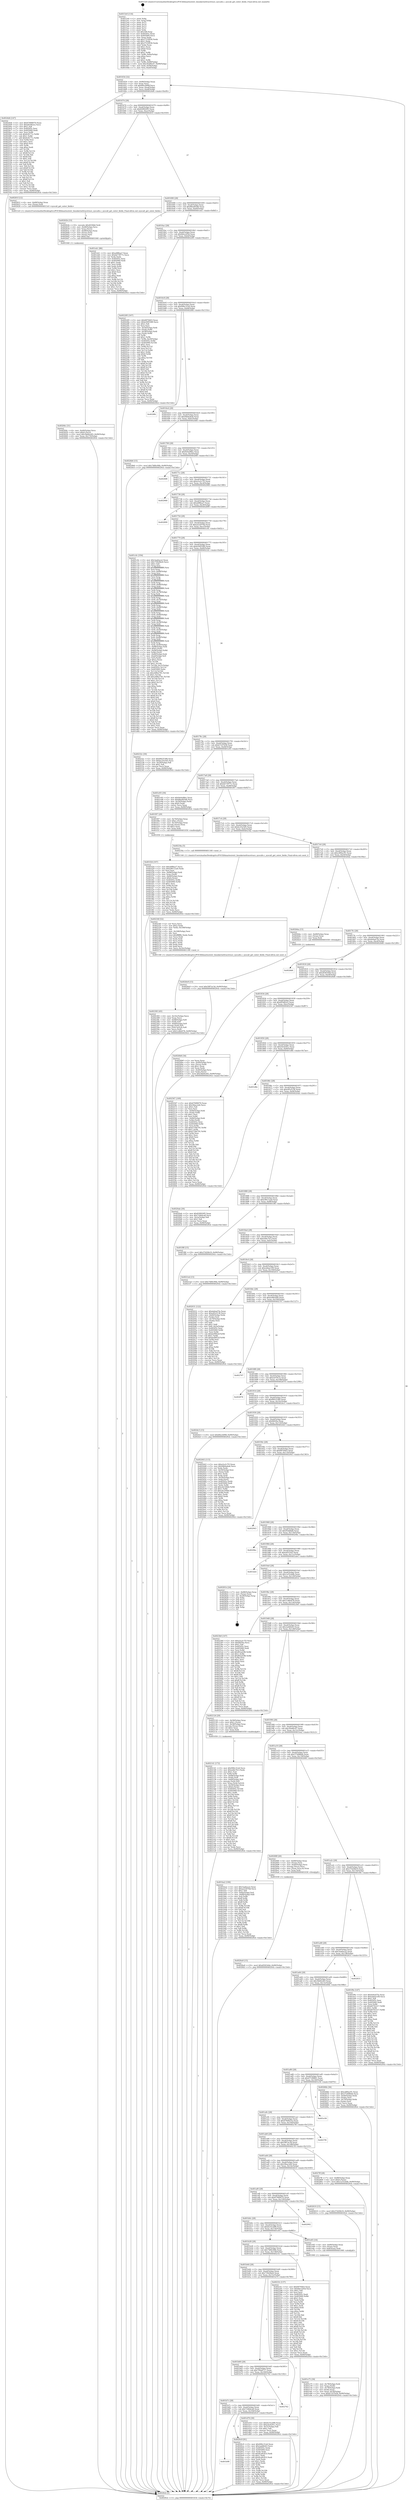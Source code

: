 digraph "0x4015e0" {
  label = "0x4015e0 (/mnt/c/Users/mathe/Desktop/tcc/POCII/binaries/extr_linuxkerneltracetrace_syscalls.c_syscall_get_enter_fields_Final-ollvm.out::main(0))"
  labelloc = "t"
  node[shape=record]

  Entry [label="",width=0.3,height=0.3,shape=circle,fillcolor=black,style=filled]
  "0x401654" [label="{
     0x401654 [32]\l
     | [instrs]\l
     &nbsp;&nbsp;0x401654 \<+6\>: mov -0x90(%rbp),%eax\l
     &nbsp;&nbsp;0x40165a \<+2\>: mov %eax,%ecx\l
     &nbsp;&nbsp;0x40165c \<+6\>: sub $0x80a3d99f,%ecx\l
     &nbsp;&nbsp;0x401662 \<+6\>: mov %eax,-0xa4(%rbp)\l
     &nbsp;&nbsp;0x401668 \<+6\>: mov %ecx,-0xa8(%rbp)\l
     &nbsp;&nbsp;0x40166e \<+6\>: je 00000000004024d4 \<main+0xef4\>\l
  }"]
  "0x4024d4" [label="{
     0x4024d4 [147]\l
     | [instrs]\l
     &nbsp;&nbsp;0x4024d4 \<+5\>: mov $0x67689070,%eax\l
     &nbsp;&nbsp;0x4024d9 \<+5\>: mov $0xdf5d82e2,%ecx\l
     &nbsp;&nbsp;0x4024de \<+2\>: mov $0x1,%dl\l
     &nbsp;&nbsp;0x4024e0 \<+7\>: mov 0x40505c,%esi\l
     &nbsp;&nbsp;0x4024e7 \<+7\>: mov 0x405060,%edi\l
     &nbsp;&nbsp;0x4024ee \<+3\>: mov %esi,%r8d\l
     &nbsp;&nbsp;0x4024f1 \<+7\>: sub $0x6c8171c,%r8d\l
     &nbsp;&nbsp;0x4024f8 \<+4\>: sub $0x1,%r8d\l
     &nbsp;&nbsp;0x4024fc \<+7\>: add $0x6c8171c,%r8d\l
     &nbsp;&nbsp;0x402503 \<+4\>: imul %r8d,%esi\l
     &nbsp;&nbsp;0x402507 \<+3\>: and $0x1,%esi\l
     &nbsp;&nbsp;0x40250a \<+3\>: cmp $0x0,%esi\l
     &nbsp;&nbsp;0x40250d \<+4\>: sete %r9b\l
     &nbsp;&nbsp;0x402511 \<+3\>: cmp $0xa,%edi\l
     &nbsp;&nbsp;0x402514 \<+4\>: setl %r10b\l
     &nbsp;&nbsp;0x402518 \<+3\>: mov %r9b,%r11b\l
     &nbsp;&nbsp;0x40251b \<+4\>: xor $0xff,%r11b\l
     &nbsp;&nbsp;0x40251f \<+3\>: mov %r10b,%bl\l
     &nbsp;&nbsp;0x402522 \<+3\>: xor $0xff,%bl\l
     &nbsp;&nbsp;0x402525 \<+3\>: xor $0x1,%dl\l
     &nbsp;&nbsp;0x402528 \<+3\>: mov %r11b,%r14b\l
     &nbsp;&nbsp;0x40252b \<+4\>: and $0xff,%r14b\l
     &nbsp;&nbsp;0x40252f \<+3\>: and %dl,%r9b\l
     &nbsp;&nbsp;0x402532 \<+3\>: mov %bl,%r15b\l
     &nbsp;&nbsp;0x402535 \<+4\>: and $0xff,%r15b\l
     &nbsp;&nbsp;0x402539 \<+3\>: and %dl,%r10b\l
     &nbsp;&nbsp;0x40253c \<+3\>: or %r9b,%r14b\l
     &nbsp;&nbsp;0x40253f \<+3\>: or %r10b,%r15b\l
     &nbsp;&nbsp;0x402542 \<+3\>: xor %r15b,%r14b\l
     &nbsp;&nbsp;0x402545 \<+3\>: or %bl,%r11b\l
     &nbsp;&nbsp;0x402548 \<+4\>: xor $0xff,%r11b\l
     &nbsp;&nbsp;0x40254c \<+3\>: or $0x1,%dl\l
     &nbsp;&nbsp;0x40254f \<+3\>: and %dl,%r11b\l
     &nbsp;&nbsp;0x402552 \<+3\>: or %r11b,%r14b\l
     &nbsp;&nbsp;0x402555 \<+4\>: test $0x1,%r14b\l
     &nbsp;&nbsp;0x402559 \<+3\>: cmovne %ecx,%eax\l
     &nbsp;&nbsp;0x40255c \<+6\>: mov %eax,-0x90(%rbp)\l
     &nbsp;&nbsp;0x402562 \<+5\>: jmp 00000000004029cb \<main+0x13eb\>\l
  }"]
  "0x401674" [label="{
     0x401674 [28]\l
     | [instrs]\l
     &nbsp;&nbsp;0x401674 \<+5\>: jmp 0000000000401679 \<main+0x99\>\l
     &nbsp;&nbsp;0x401679 \<+6\>: mov -0xa4(%rbp),%eax\l
     &nbsp;&nbsp;0x40167f \<+5\>: sub $0x828920f5,%eax\l
     &nbsp;&nbsp;0x401684 \<+6\>: mov %eax,-0xac(%rbp)\l
     &nbsp;&nbsp;0x40168a \<+6\>: je 000000000040261f \<main+0x103f\>\l
  }"]
  Exit [label="",width=0.3,height=0.3,shape=circle,fillcolor=black,style=filled,peripheries=2]
  "0x40261f" [label="{
     0x40261f [12]\l
     | [instrs]\l
     &nbsp;&nbsp;0x40261f \<+4\>: mov -0x68(%rbp),%rax\l
     &nbsp;&nbsp;0x402623 \<+3\>: mov (%rax),%rdi\l
     &nbsp;&nbsp;0x402626 \<+5\>: call 00000000004013c0 \<syscall_get_enter_fields\>\l
     | [calls]\l
     &nbsp;&nbsp;0x4013c0 \{1\} (/mnt/c/Users/mathe/Desktop/tcc/POCII/binaries/extr_linuxkerneltracetrace_syscalls.c_syscall_get_enter_fields_Final-ollvm.out::syscall_get_enter_fields)\l
  }"]
  "0x401690" [label="{
     0x401690 [28]\l
     | [instrs]\l
     &nbsp;&nbsp;0x401690 \<+5\>: jmp 0000000000401695 \<main+0xb5\>\l
     &nbsp;&nbsp;0x401695 \<+6\>: mov -0xa4(%rbp),%eax\l
     &nbsp;&nbsp;0x40169b \<+5\>: sub $0x86ed05d6,%eax\l
     &nbsp;&nbsp;0x4016a0 \<+6\>: mov %eax,-0xb0(%rbp)\l
     &nbsp;&nbsp;0x4016a6 \<+6\>: je 0000000000401eb1 \<main+0x8d1\>\l
  }"]
  "0x4026e9" [label="{
     0x4026e9 [15]\l
     | [instrs]\l
     &nbsp;&nbsp;0x4026e9 \<+10\>: movl $0x5f87ac3d,-0x90(%rbp)\l
     &nbsp;&nbsp;0x4026f3 \<+5\>: jmp 00000000004029cb \<main+0x13eb\>\l
  }"]
  "0x401eb1" [label="{
     0x401eb1 [86]\l
     | [instrs]\l
     &nbsp;&nbsp;0x401eb1 \<+5\>: mov $0xa6ff4aa7,%eax\l
     &nbsp;&nbsp;0x401eb6 \<+5\>: mov $0xbb73977c,%ecx\l
     &nbsp;&nbsp;0x401ebb \<+2\>: xor %edx,%edx\l
     &nbsp;&nbsp;0x401ebd \<+7\>: mov 0x40505c,%esi\l
     &nbsp;&nbsp;0x401ec4 \<+7\>: mov 0x405060,%edi\l
     &nbsp;&nbsp;0x401ecb \<+3\>: sub $0x1,%edx\l
     &nbsp;&nbsp;0x401ece \<+3\>: mov %esi,%r8d\l
     &nbsp;&nbsp;0x401ed1 \<+3\>: add %edx,%r8d\l
     &nbsp;&nbsp;0x401ed4 \<+4\>: imul %r8d,%esi\l
     &nbsp;&nbsp;0x401ed8 \<+3\>: and $0x1,%esi\l
     &nbsp;&nbsp;0x401edb \<+3\>: cmp $0x0,%esi\l
     &nbsp;&nbsp;0x401ede \<+4\>: sete %r9b\l
     &nbsp;&nbsp;0x401ee2 \<+3\>: cmp $0xa,%edi\l
     &nbsp;&nbsp;0x401ee5 \<+4\>: setl %r10b\l
     &nbsp;&nbsp;0x401ee9 \<+3\>: mov %r9b,%r11b\l
     &nbsp;&nbsp;0x401eec \<+3\>: and %r10b,%r11b\l
     &nbsp;&nbsp;0x401eef \<+3\>: xor %r10b,%r9b\l
     &nbsp;&nbsp;0x401ef2 \<+3\>: or %r9b,%r11b\l
     &nbsp;&nbsp;0x401ef5 \<+4\>: test $0x1,%r11b\l
     &nbsp;&nbsp;0x401ef9 \<+3\>: cmovne %ecx,%eax\l
     &nbsp;&nbsp;0x401efc \<+6\>: mov %eax,-0x90(%rbp)\l
     &nbsp;&nbsp;0x401f02 \<+5\>: jmp 00000000004029cb \<main+0x13eb\>\l
  }"]
  "0x4016ac" [label="{
     0x4016ac [28]\l
     | [instrs]\l
     &nbsp;&nbsp;0x4016ac \<+5\>: jmp 00000000004016b1 \<main+0xd1\>\l
     &nbsp;&nbsp;0x4016b1 \<+6\>: mov -0xa4(%rbp),%eax\l
     &nbsp;&nbsp;0x4016b7 \<+5\>: sub $0x8dce2f5d,%eax\l
     &nbsp;&nbsp;0x4016bc \<+6\>: mov %eax,-0xb4(%rbp)\l
     &nbsp;&nbsp;0x4016c2 \<+6\>: je 0000000000402285 \<main+0xca5\>\l
  }"]
  "0x4026a9" [label="{
     0x4026a9 [15]\l
     | [instrs]\l
     &nbsp;&nbsp;0x4026a9 \<+10\>: movl $0xdf36544d,-0x90(%rbp)\l
     &nbsp;&nbsp;0x4026b3 \<+5\>: jmp 00000000004029cb \<main+0x13eb\>\l
  }"]
  "0x402285" [label="{
     0x402285 [167]\l
     | [instrs]\l
     &nbsp;&nbsp;0x402285 \<+5\>: mov $0x6870403,%eax\l
     &nbsp;&nbsp;0x40228a \<+5\>: mov $0xb30f5589,%ecx\l
     &nbsp;&nbsp;0x40228f \<+2\>: mov $0x1,%dl\l
     &nbsp;&nbsp;0x402291 \<+2\>: xor %esi,%esi\l
     &nbsp;&nbsp;0x402293 \<+4\>: mov -0x50(%rbp),%rdi\l
     &nbsp;&nbsp;0x402297 \<+3\>: mov (%rdi),%r8d\l
     &nbsp;&nbsp;0x40229a \<+4\>: mov -0x58(%rbp),%rdi\l
     &nbsp;&nbsp;0x40229e \<+3\>: cmp (%rdi),%r8d\l
     &nbsp;&nbsp;0x4022a1 \<+4\>: setl %r9b\l
     &nbsp;&nbsp;0x4022a5 \<+4\>: and $0x1,%r9b\l
     &nbsp;&nbsp;0x4022a9 \<+4\>: mov %r9b,-0x29(%rbp)\l
     &nbsp;&nbsp;0x4022ad \<+8\>: mov 0x40505c,%r8d\l
     &nbsp;&nbsp;0x4022b5 \<+8\>: mov 0x405060,%r10d\l
     &nbsp;&nbsp;0x4022bd \<+3\>: sub $0x1,%esi\l
     &nbsp;&nbsp;0x4022c0 \<+3\>: mov %r8d,%r11d\l
     &nbsp;&nbsp;0x4022c3 \<+3\>: add %esi,%r11d\l
     &nbsp;&nbsp;0x4022c6 \<+4\>: imul %r11d,%r8d\l
     &nbsp;&nbsp;0x4022ca \<+4\>: and $0x1,%r8d\l
     &nbsp;&nbsp;0x4022ce \<+4\>: cmp $0x0,%r8d\l
     &nbsp;&nbsp;0x4022d2 \<+4\>: sete %r9b\l
     &nbsp;&nbsp;0x4022d6 \<+4\>: cmp $0xa,%r10d\l
     &nbsp;&nbsp;0x4022da \<+3\>: setl %bl\l
     &nbsp;&nbsp;0x4022dd \<+3\>: mov %r9b,%r14b\l
     &nbsp;&nbsp;0x4022e0 \<+4\>: xor $0xff,%r14b\l
     &nbsp;&nbsp;0x4022e4 \<+3\>: mov %bl,%r15b\l
     &nbsp;&nbsp;0x4022e7 \<+4\>: xor $0xff,%r15b\l
     &nbsp;&nbsp;0x4022eb \<+3\>: xor $0x0,%dl\l
     &nbsp;&nbsp;0x4022ee \<+3\>: mov %r14b,%r12b\l
     &nbsp;&nbsp;0x4022f1 \<+4\>: and $0x0,%r12b\l
     &nbsp;&nbsp;0x4022f5 \<+3\>: and %dl,%r9b\l
     &nbsp;&nbsp;0x4022f8 \<+3\>: mov %r15b,%r13b\l
     &nbsp;&nbsp;0x4022fb \<+4\>: and $0x0,%r13b\l
     &nbsp;&nbsp;0x4022ff \<+2\>: and %dl,%bl\l
     &nbsp;&nbsp;0x402301 \<+3\>: or %r9b,%r12b\l
     &nbsp;&nbsp;0x402304 \<+3\>: or %bl,%r13b\l
     &nbsp;&nbsp;0x402307 \<+3\>: xor %r13b,%r12b\l
     &nbsp;&nbsp;0x40230a \<+3\>: or %r15b,%r14b\l
     &nbsp;&nbsp;0x40230d \<+4\>: xor $0xff,%r14b\l
     &nbsp;&nbsp;0x402311 \<+3\>: or $0x0,%dl\l
     &nbsp;&nbsp;0x402314 \<+3\>: and %dl,%r14b\l
     &nbsp;&nbsp;0x402317 \<+3\>: or %r14b,%r12b\l
     &nbsp;&nbsp;0x40231a \<+4\>: test $0x1,%r12b\l
     &nbsp;&nbsp;0x40231e \<+3\>: cmovne %ecx,%eax\l
     &nbsp;&nbsp;0x402321 \<+6\>: mov %eax,-0x90(%rbp)\l
     &nbsp;&nbsp;0x402327 \<+5\>: jmp 00000000004029cb \<main+0x13eb\>\l
  }"]
  "0x4016c8" [label="{
     0x4016c8 [28]\l
     | [instrs]\l
     &nbsp;&nbsp;0x4016c8 \<+5\>: jmp 00000000004016cd \<main+0xed\>\l
     &nbsp;&nbsp;0x4016cd \<+6\>: mov -0xa4(%rbp),%eax\l
     &nbsp;&nbsp;0x4016d3 \<+5\>: sub $0x906c31e6,%eax\l
     &nbsp;&nbsp;0x4016d8 \<+6\>: mov %eax,-0xb8(%rbp)\l
     &nbsp;&nbsp;0x4016de \<+6\>: je 00000000004028fb \<main+0x131b\>\l
  }"]
  "0x40264c" [label="{
     0x40264c [31]\l
     | [instrs]\l
     &nbsp;&nbsp;0x40264c \<+4\>: mov -0x40(%rbp),%rcx\l
     &nbsp;&nbsp;0x402650 \<+6\>: movl $0x0,(%rcx)\l
     &nbsp;&nbsp;0x402656 \<+10\>: movl $0x3bb9ce83,-0x90(%rbp)\l
     &nbsp;&nbsp;0x402660 \<+6\>: mov %eax,-0x170(%rbp)\l
     &nbsp;&nbsp;0x402666 \<+5\>: jmp 00000000004029cb \<main+0x13eb\>\l
  }"]
  "0x4028fb" [label="{
     0x4028fb\l
  }", style=dashed]
  "0x4016e4" [label="{
     0x4016e4 [28]\l
     | [instrs]\l
     &nbsp;&nbsp;0x4016e4 \<+5\>: jmp 00000000004016e9 \<main+0x109\>\l
     &nbsp;&nbsp;0x4016e9 \<+6\>: mov -0xa4(%rbp),%eax\l
     &nbsp;&nbsp;0x4016ef \<+5\>: sub $0x9db4a6a6,%eax\l
     &nbsp;&nbsp;0x4016f4 \<+6\>: mov %eax,-0xbc(%rbp)\l
     &nbsp;&nbsp;0x4016fa \<+6\>: je 00000000004024b6 \<main+0xed6\>\l
  }"]
  "0x40262b" [label="{
     0x40262b [33]\l
     | [instrs]\l
     &nbsp;&nbsp;0x40262b \<+10\>: movabs $0x4030b6,%rdi\l
     &nbsp;&nbsp;0x402635 \<+4\>: mov -0x48(%rbp),%rcx\l
     &nbsp;&nbsp;0x402639 \<+3\>: mov %rax,(%rcx)\l
     &nbsp;&nbsp;0x40263c \<+4\>: mov -0x48(%rbp),%rax\l
     &nbsp;&nbsp;0x402640 \<+3\>: mov (%rax),%rax\l
     &nbsp;&nbsp;0x402643 \<+2\>: mov (%rax),%esi\l
     &nbsp;&nbsp;0x402645 \<+2\>: mov $0x0,%al\l
     &nbsp;&nbsp;0x402647 \<+5\>: call 0000000000401040 \<printf@plt\>\l
     | [calls]\l
     &nbsp;&nbsp;0x401040 \{1\} (unknown)\l
  }"]
  "0x4024b6" [label="{
     0x4024b6 [15]\l
     | [instrs]\l
     &nbsp;&nbsp;0x4024b6 \<+10\>: movl $0x7480c90b,-0x90(%rbp)\l
     &nbsp;&nbsp;0x4024c0 \<+5\>: jmp 00000000004029cb \<main+0x13eb\>\l
  }"]
  "0x401700" [label="{
     0x401700 [28]\l
     | [instrs]\l
     &nbsp;&nbsp;0x401700 \<+5\>: jmp 0000000000401705 \<main+0x125\>\l
     &nbsp;&nbsp;0x401705 \<+6\>: mov -0xa4(%rbp),%eax\l
     &nbsp;&nbsp;0x40170b \<+5\>: sub $0x9e0a98ec,%eax\l
     &nbsp;&nbsp;0x401710 \<+6\>: mov %eax,-0xc0(%rbp)\l
     &nbsp;&nbsp;0x401716 \<+6\>: je 00000000004026f8 \<main+0x1118\>\l
  }"]
  "0x402383" [label="{
     0x402383 [45]\l
     | [instrs]\l
     &nbsp;&nbsp;0x402383 \<+6\>: mov -0x16c(%rbp),%ecx\l
     &nbsp;&nbsp;0x402389 \<+3\>: imul %eax,%ecx\l
     &nbsp;&nbsp;0x40238c \<+4\>: mov -0x68(%rbp),%r8\l
     &nbsp;&nbsp;0x402390 \<+3\>: mov (%r8),%r8\l
     &nbsp;&nbsp;0x402393 \<+4\>: mov -0x60(%rbp),%r9\l
     &nbsp;&nbsp;0x402397 \<+3\>: movslq (%r9),%r9\l
     &nbsp;&nbsp;0x40239a \<+4\>: mov (%r8,%r9,8),%r8\l
     &nbsp;&nbsp;0x40239e \<+3\>: mov %ecx,(%r8)\l
     &nbsp;&nbsp;0x4023a1 \<+10\>: movl $0x1cd6e678,-0x90(%rbp)\l
     &nbsp;&nbsp;0x4023ab \<+5\>: jmp 00000000004029cb \<main+0x13eb\>\l
  }"]
  "0x4026f8" [label="{
     0x4026f8\l
  }", style=dashed]
  "0x40171c" [label="{
     0x40171c [28]\l
     | [instrs]\l
     &nbsp;&nbsp;0x40171c \<+5\>: jmp 0000000000401721 \<main+0x141\>\l
     &nbsp;&nbsp;0x401721 \<+6\>: mov -0xa4(%rbp),%eax\l
     &nbsp;&nbsp;0x401727 \<+5\>: sub $0xa5a3c7f3,%eax\l
     &nbsp;&nbsp;0x40172c \<+6\>: mov %eax,-0xc4(%rbp)\l
     &nbsp;&nbsp;0x401732 \<+6\>: je 0000000000402968 \<main+0x1388\>\l
  }"]
  "0x40234f" [label="{
     0x40234f [52]\l
     | [instrs]\l
     &nbsp;&nbsp;0x40234f \<+2\>: xor %ecx,%ecx\l
     &nbsp;&nbsp;0x402351 \<+5\>: mov $0x2,%edx\l
     &nbsp;&nbsp;0x402356 \<+6\>: mov %edx,-0x168(%rbp)\l
     &nbsp;&nbsp;0x40235c \<+1\>: cltd\l
     &nbsp;&nbsp;0x40235d \<+6\>: mov -0x168(%rbp),%esi\l
     &nbsp;&nbsp;0x402363 \<+2\>: idiv %esi\l
     &nbsp;&nbsp;0x402365 \<+6\>: imul $0xfffffffe,%edx,%edx\l
     &nbsp;&nbsp;0x40236b \<+2\>: mov %ecx,%edi\l
     &nbsp;&nbsp;0x40236d \<+2\>: sub %edx,%edi\l
     &nbsp;&nbsp;0x40236f \<+2\>: mov %ecx,%edx\l
     &nbsp;&nbsp;0x402371 \<+3\>: sub $0x1,%edx\l
     &nbsp;&nbsp;0x402374 \<+2\>: add %edx,%edi\l
     &nbsp;&nbsp;0x402376 \<+2\>: sub %edi,%ecx\l
     &nbsp;&nbsp;0x402378 \<+6\>: mov %ecx,-0x16c(%rbp)\l
     &nbsp;&nbsp;0x40237e \<+5\>: call 0000000000401160 \<next_i\>\l
     | [calls]\l
     &nbsp;&nbsp;0x401160 \{1\} (/mnt/c/Users/mathe/Desktop/tcc/POCII/binaries/extr_linuxkerneltracetrace_syscalls.c_syscall_get_enter_fields_Final-ollvm.out::next_i)\l
  }"]
  "0x402968" [label="{
     0x402968\l
  }", style=dashed]
  "0x401738" [label="{
     0x401738 [28]\l
     | [instrs]\l
     &nbsp;&nbsp;0x401738 \<+5\>: jmp 000000000040173d \<main+0x15d\>\l
     &nbsp;&nbsp;0x40173d \<+6\>: mov -0xa4(%rbp),%eax\l
     &nbsp;&nbsp;0x401743 \<+5\>: sub $0xa6ff4aa7,%eax\l
     &nbsp;&nbsp;0x401748 \<+6\>: mov %eax,-0xc8(%rbp)\l
     &nbsp;&nbsp;0x40174e \<+6\>: je 0000000000402899 \<main+0x12b9\>\l
  }"]
  "0x402141" [label="{
     0x402141 [172]\l
     | [instrs]\l
     &nbsp;&nbsp;0x402141 \<+5\>: mov $0x906c31e6,%ecx\l
     &nbsp;&nbsp;0x402146 \<+5\>: mov $0xed4e7fc3,%edx\l
     &nbsp;&nbsp;0x40214b \<+3\>: mov $0x1,%sil\l
     &nbsp;&nbsp;0x40214e \<+3\>: xor %r8d,%r8d\l
     &nbsp;&nbsp;0x402151 \<+4\>: mov -0x68(%rbp),%rdi\l
     &nbsp;&nbsp;0x402155 \<+3\>: mov (%rdi),%rdi\l
     &nbsp;&nbsp;0x402158 \<+4\>: mov -0x60(%rbp),%r9\l
     &nbsp;&nbsp;0x40215c \<+3\>: movslq (%r9),%r9\l
     &nbsp;&nbsp;0x40215f \<+4\>: mov %rax,(%rdi,%r9,8)\l
     &nbsp;&nbsp;0x402163 \<+4\>: mov -0x50(%rbp),%rax\l
     &nbsp;&nbsp;0x402167 \<+6\>: movl $0x0,(%rax)\l
     &nbsp;&nbsp;0x40216d \<+8\>: mov 0x40505c,%r10d\l
     &nbsp;&nbsp;0x402175 \<+8\>: mov 0x405060,%r11d\l
     &nbsp;&nbsp;0x40217d \<+4\>: sub $0x1,%r8d\l
     &nbsp;&nbsp;0x402181 \<+3\>: mov %r10d,%ebx\l
     &nbsp;&nbsp;0x402184 \<+3\>: add %r8d,%ebx\l
     &nbsp;&nbsp;0x402187 \<+4\>: imul %ebx,%r10d\l
     &nbsp;&nbsp;0x40218b \<+4\>: and $0x1,%r10d\l
     &nbsp;&nbsp;0x40218f \<+4\>: cmp $0x0,%r10d\l
     &nbsp;&nbsp;0x402193 \<+4\>: sete %r14b\l
     &nbsp;&nbsp;0x402197 \<+4\>: cmp $0xa,%r11d\l
     &nbsp;&nbsp;0x40219b \<+4\>: setl %r15b\l
     &nbsp;&nbsp;0x40219f \<+3\>: mov %r14b,%r12b\l
     &nbsp;&nbsp;0x4021a2 \<+4\>: xor $0xff,%r12b\l
     &nbsp;&nbsp;0x4021a6 \<+3\>: mov %r15b,%r13b\l
     &nbsp;&nbsp;0x4021a9 \<+4\>: xor $0xff,%r13b\l
     &nbsp;&nbsp;0x4021ad \<+4\>: xor $0x1,%sil\l
     &nbsp;&nbsp;0x4021b1 \<+3\>: mov %r12b,%al\l
     &nbsp;&nbsp;0x4021b4 \<+2\>: and $0xff,%al\l
     &nbsp;&nbsp;0x4021b6 \<+3\>: and %sil,%r14b\l
     &nbsp;&nbsp;0x4021b9 \<+3\>: mov %r13b,%dil\l
     &nbsp;&nbsp;0x4021bc \<+4\>: and $0xff,%dil\l
     &nbsp;&nbsp;0x4021c0 \<+3\>: and %sil,%r15b\l
     &nbsp;&nbsp;0x4021c3 \<+3\>: or %r14b,%al\l
     &nbsp;&nbsp;0x4021c6 \<+3\>: or %r15b,%dil\l
     &nbsp;&nbsp;0x4021c9 \<+3\>: xor %dil,%al\l
     &nbsp;&nbsp;0x4021cc \<+3\>: or %r13b,%r12b\l
     &nbsp;&nbsp;0x4021cf \<+4\>: xor $0xff,%r12b\l
     &nbsp;&nbsp;0x4021d3 \<+4\>: or $0x1,%sil\l
     &nbsp;&nbsp;0x4021d7 \<+3\>: and %sil,%r12b\l
     &nbsp;&nbsp;0x4021da \<+3\>: or %r12b,%al\l
     &nbsp;&nbsp;0x4021dd \<+2\>: test $0x1,%al\l
     &nbsp;&nbsp;0x4021df \<+3\>: cmovne %edx,%ecx\l
     &nbsp;&nbsp;0x4021e2 \<+6\>: mov %ecx,-0x90(%rbp)\l
     &nbsp;&nbsp;0x4021e8 \<+5\>: jmp 00000000004029cb \<main+0x13eb\>\l
  }"]
  "0x402899" [label="{
     0x402899\l
  }", style=dashed]
  "0x401754" [label="{
     0x401754 [28]\l
     | [instrs]\l
     &nbsp;&nbsp;0x401754 \<+5\>: jmp 0000000000401759 \<main+0x179\>\l
     &nbsp;&nbsp;0x401759 \<+6\>: mov -0xa4(%rbp),%eax\l
     &nbsp;&nbsp;0x40175f \<+5\>: sub $0xae22976d,%eax\l
     &nbsp;&nbsp;0x401764 \<+6\>: mov %eax,-0xcc(%rbp)\l
     &nbsp;&nbsp;0x40176a \<+6\>: je 0000000000401c0c \<main+0x62c\>\l
  }"]
  "0x401b98" [label="{
     0x401b98\l
  }", style=dashed]
  "0x401c0c" [label="{
     0x401c0c [356]\l
     | [instrs]\l
     &nbsp;&nbsp;0x401c0c \<+5\>: mov $0x3aa6aca2,%eax\l
     &nbsp;&nbsp;0x401c11 \<+5\>: mov $0x759e9be4,%ecx\l
     &nbsp;&nbsp;0x401c16 \<+2\>: mov $0x1,%dl\l
     &nbsp;&nbsp;0x401c18 \<+3\>: mov %rsp,%rsi\l
     &nbsp;&nbsp;0x401c1b \<+4\>: add $0xfffffffffffffff0,%rsi\l
     &nbsp;&nbsp;0x401c1f \<+3\>: mov %rsi,%rsp\l
     &nbsp;&nbsp;0x401c22 \<+7\>: mov %rsi,-0x88(%rbp)\l
     &nbsp;&nbsp;0x401c29 \<+3\>: mov %rsp,%rsi\l
     &nbsp;&nbsp;0x401c2c \<+4\>: add $0xfffffffffffffff0,%rsi\l
     &nbsp;&nbsp;0x401c30 \<+3\>: mov %rsi,%rsp\l
     &nbsp;&nbsp;0x401c33 \<+3\>: mov %rsp,%rdi\l
     &nbsp;&nbsp;0x401c36 \<+4\>: add $0xfffffffffffffff0,%rdi\l
     &nbsp;&nbsp;0x401c3a \<+3\>: mov %rdi,%rsp\l
     &nbsp;&nbsp;0x401c3d \<+4\>: mov %rdi,-0x80(%rbp)\l
     &nbsp;&nbsp;0x401c41 \<+3\>: mov %rsp,%rdi\l
     &nbsp;&nbsp;0x401c44 \<+4\>: add $0xfffffffffffffff0,%rdi\l
     &nbsp;&nbsp;0x401c48 \<+3\>: mov %rdi,%rsp\l
     &nbsp;&nbsp;0x401c4b \<+4\>: mov %rdi,-0x78(%rbp)\l
     &nbsp;&nbsp;0x401c4f \<+3\>: mov %rsp,%rdi\l
     &nbsp;&nbsp;0x401c52 \<+4\>: add $0xfffffffffffffff0,%rdi\l
     &nbsp;&nbsp;0x401c56 \<+3\>: mov %rdi,%rsp\l
     &nbsp;&nbsp;0x401c59 \<+4\>: mov %rdi,-0x70(%rbp)\l
     &nbsp;&nbsp;0x401c5d \<+3\>: mov %rsp,%rdi\l
     &nbsp;&nbsp;0x401c60 \<+4\>: add $0xfffffffffffffff0,%rdi\l
     &nbsp;&nbsp;0x401c64 \<+3\>: mov %rdi,%rsp\l
     &nbsp;&nbsp;0x401c67 \<+4\>: mov %rdi,-0x68(%rbp)\l
     &nbsp;&nbsp;0x401c6b \<+3\>: mov %rsp,%rdi\l
     &nbsp;&nbsp;0x401c6e \<+4\>: add $0xfffffffffffffff0,%rdi\l
     &nbsp;&nbsp;0x401c72 \<+3\>: mov %rdi,%rsp\l
     &nbsp;&nbsp;0x401c75 \<+4\>: mov %rdi,-0x60(%rbp)\l
     &nbsp;&nbsp;0x401c79 \<+3\>: mov %rsp,%rdi\l
     &nbsp;&nbsp;0x401c7c \<+4\>: add $0xfffffffffffffff0,%rdi\l
     &nbsp;&nbsp;0x401c80 \<+3\>: mov %rdi,%rsp\l
     &nbsp;&nbsp;0x401c83 \<+4\>: mov %rdi,-0x58(%rbp)\l
     &nbsp;&nbsp;0x401c87 \<+3\>: mov %rsp,%rdi\l
     &nbsp;&nbsp;0x401c8a \<+4\>: add $0xfffffffffffffff0,%rdi\l
     &nbsp;&nbsp;0x401c8e \<+3\>: mov %rdi,%rsp\l
     &nbsp;&nbsp;0x401c91 \<+4\>: mov %rdi,-0x50(%rbp)\l
     &nbsp;&nbsp;0x401c95 \<+3\>: mov %rsp,%rdi\l
     &nbsp;&nbsp;0x401c98 \<+4\>: add $0xfffffffffffffff0,%rdi\l
     &nbsp;&nbsp;0x401c9c \<+3\>: mov %rdi,%rsp\l
     &nbsp;&nbsp;0x401c9f \<+4\>: mov %rdi,-0x48(%rbp)\l
     &nbsp;&nbsp;0x401ca3 \<+3\>: mov %rsp,%rdi\l
     &nbsp;&nbsp;0x401ca6 \<+4\>: add $0xfffffffffffffff0,%rdi\l
     &nbsp;&nbsp;0x401caa \<+3\>: mov %rdi,%rsp\l
     &nbsp;&nbsp;0x401cad \<+4\>: mov %rdi,-0x40(%rbp)\l
     &nbsp;&nbsp;0x401cb1 \<+7\>: mov -0x88(%rbp),%rdi\l
     &nbsp;&nbsp;0x401cb8 \<+6\>: movl $0x0,(%rdi)\l
     &nbsp;&nbsp;0x401cbe \<+7\>: mov -0x94(%rbp),%r8d\l
     &nbsp;&nbsp;0x401cc5 \<+3\>: mov %r8d,(%rsi)\l
     &nbsp;&nbsp;0x401cc8 \<+4\>: mov -0x80(%rbp),%rdi\l
     &nbsp;&nbsp;0x401ccc \<+7\>: mov -0xa0(%rbp),%r9\l
     &nbsp;&nbsp;0x401cd3 \<+3\>: mov %r9,(%rdi)\l
     &nbsp;&nbsp;0x401cd6 \<+3\>: cmpl $0x2,(%rsi)\l
     &nbsp;&nbsp;0x401cd9 \<+4\>: setne %r10b\l
     &nbsp;&nbsp;0x401cdd \<+4\>: and $0x1,%r10b\l
     &nbsp;&nbsp;0x401ce1 \<+4\>: mov %r10b,-0x31(%rbp)\l
     &nbsp;&nbsp;0x401ce5 \<+8\>: mov 0x40505c,%r11d\l
     &nbsp;&nbsp;0x401ced \<+7\>: mov 0x405060,%ebx\l
     &nbsp;&nbsp;0x401cf4 \<+3\>: mov %r11d,%r14d\l
     &nbsp;&nbsp;0x401cf7 \<+7\>: sub $0x248b2781,%r14d\l
     &nbsp;&nbsp;0x401cfe \<+4\>: sub $0x1,%r14d\l
     &nbsp;&nbsp;0x401d02 \<+7\>: add $0x248b2781,%r14d\l
     &nbsp;&nbsp;0x401d09 \<+4\>: imul %r14d,%r11d\l
     &nbsp;&nbsp;0x401d0d \<+4\>: and $0x1,%r11d\l
     &nbsp;&nbsp;0x401d11 \<+4\>: cmp $0x0,%r11d\l
     &nbsp;&nbsp;0x401d15 \<+4\>: sete %r10b\l
     &nbsp;&nbsp;0x401d19 \<+3\>: cmp $0xa,%ebx\l
     &nbsp;&nbsp;0x401d1c \<+4\>: setl %r15b\l
     &nbsp;&nbsp;0x401d20 \<+3\>: mov %r10b,%r12b\l
     &nbsp;&nbsp;0x401d23 \<+4\>: xor $0xff,%r12b\l
     &nbsp;&nbsp;0x401d27 \<+3\>: mov %r15b,%r13b\l
     &nbsp;&nbsp;0x401d2a \<+4\>: xor $0xff,%r13b\l
     &nbsp;&nbsp;0x401d2e \<+3\>: xor $0x0,%dl\l
     &nbsp;&nbsp;0x401d31 \<+3\>: mov %r12b,%sil\l
     &nbsp;&nbsp;0x401d34 \<+4\>: and $0x0,%sil\l
     &nbsp;&nbsp;0x401d38 \<+3\>: and %dl,%r10b\l
     &nbsp;&nbsp;0x401d3b \<+3\>: mov %r13b,%dil\l
     &nbsp;&nbsp;0x401d3e \<+4\>: and $0x0,%dil\l
     &nbsp;&nbsp;0x401d42 \<+3\>: and %dl,%r15b\l
     &nbsp;&nbsp;0x401d45 \<+3\>: or %r10b,%sil\l
     &nbsp;&nbsp;0x401d48 \<+3\>: or %r15b,%dil\l
     &nbsp;&nbsp;0x401d4b \<+3\>: xor %dil,%sil\l
     &nbsp;&nbsp;0x401d4e \<+3\>: or %r13b,%r12b\l
     &nbsp;&nbsp;0x401d51 \<+4\>: xor $0xff,%r12b\l
     &nbsp;&nbsp;0x401d55 \<+3\>: or $0x0,%dl\l
     &nbsp;&nbsp;0x401d58 \<+3\>: and %dl,%r12b\l
     &nbsp;&nbsp;0x401d5b \<+3\>: or %r12b,%sil\l
     &nbsp;&nbsp;0x401d5e \<+4\>: test $0x1,%sil\l
     &nbsp;&nbsp;0x401d62 \<+3\>: cmovne %ecx,%eax\l
     &nbsp;&nbsp;0x401d65 \<+6\>: mov %eax,-0x90(%rbp)\l
     &nbsp;&nbsp;0x401d6b \<+5\>: jmp 00000000004029cb \<main+0x13eb\>\l
  }"]
  "0x401770" [label="{
     0x401770 [28]\l
     | [instrs]\l
     &nbsp;&nbsp;0x401770 \<+5\>: jmp 0000000000401775 \<main+0x195\>\l
     &nbsp;&nbsp;0x401775 \<+6\>: mov -0xa4(%rbp),%eax\l
     &nbsp;&nbsp;0x40177b \<+5\>: sub $0xb30f5589,%eax\l
     &nbsp;&nbsp;0x401780 \<+6\>: mov %eax,-0xd0(%rbp)\l
     &nbsp;&nbsp;0x401786 \<+6\>: je 000000000040232c \<main+0xd4c\>\l
  }"]
  "0x4020c9" [label="{
     0x4020c9 [91]\l
     | [instrs]\l
     &nbsp;&nbsp;0x4020c9 \<+5\>: mov $0x906c31e6,%eax\l
     &nbsp;&nbsp;0x4020ce \<+5\>: mov $0x2ad4fe63,%ecx\l
     &nbsp;&nbsp;0x4020d3 \<+7\>: mov 0x40505c,%edx\l
     &nbsp;&nbsp;0x4020da \<+7\>: mov 0x405060,%esi\l
     &nbsp;&nbsp;0x4020e1 \<+2\>: mov %edx,%edi\l
     &nbsp;&nbsp;0x4020e3 \<+6\>: sub $0x8ca8c833,%edi\l
     &nbsp;&nbsp;0x4020e9 \<+3\>: sub $0x1,%edi\l
     &nbsp;&nbsp;0x4020ec \<+6\>: add $0x8ca8c833,%edi\l
     &nbsp;&nbsp;0x4020f2 \<+3\>: imul %edi,%edx\l
     &nbsp;&nbsp;0x4020f5 \<+3\>: and $0x1,%edx\l
     &nbsp;&nbsp;0x4020f8 \<+3\>: cmp $0x0,%edx\l
     &nbsp;&nbsp;0x4020fb \<+4\>: sete %r8b\l
     &nbsp;&nbsp;0x4020ff \<+3\>: cmp $0xa,%esi\l
     &nbsp;&nbsp;0x402102 \<+4\>: setl %r9b\l
     &nbsp;&nbsp;0x402106 \<+3\>: mov %r8b,%r10b\l
     &nbsp;&nbsp;0x402109 \<+3\>: and %r9b,%r10b\l
     &nbsp;&nbsp;0x40210c \<+3\>: xor %r9b,%r8b\l
     &nbsp;&nbsp;0x40210f \<+3\>: or %r8b,%r10b\l
     &nbsp;&nbsp;0x402112 \<+4\>: test $0x1,%r10b\l
     &nbsp;&nbsp;0x402116 \<+3\>: cmovne %ecx,%eax\l
     &nbsp;&nbsp;0x402119 \<+6\>: mov %eax,-0x90(%rbp)\l
     &nbsp;&nbsp;0x40211f \<+5\>: jmp 00000000004029cb \<main+0x13eb\>\l
  }"]
  "0x40232c" [label="{
     0x40232c [30]\l
     | [instrs]\l
     &nbsp;&nbsp;0x40232c \<+5\>: mov $0xf8435380,%eax\l
     &nbsp;&nbsp;0x402331 \<+5\>: mov $0xbc25e5d5,%ecx\l
     &nbsp;&nbsp;0x402336 \<+3\>: mov -0x29(%rbp),%dl\l
     &nbsp;&nbsp;0x402339 \<+3\>: test $0x1,%dl\l
     &nbsp;&nbsp;0x40233c \<+3\>: cmovne %ecx,%eax\l
     &nbsp;&nbsp;0x40233f \<+6\>: mov %eax,-0x90(%rbp)\l
     &nbsp;&nbsp;0x402345 \<+5\>: jmp 00000000004029cb \<main+0x13eb\>\l
  }"]
  "0x40178c" [label="{
     0x40178c [28]\l
     | [instrs]\l
     &nbsp;&nbsp;0x40178c \<+5\>: jmp 0000000000401791 \<main+0x1b1\>\l
     &nbsp;&nbsp;0x401791 \<+6\>: mov -0xa4(%rbp),%eax\l
     &nbsp;&nbsp;0x401797 \<+5\>: sub $0xb7c07b58,%eax\l
     &nbsp;&nbsp;0x40179c \<+6\>: mov %eax,-0xd4(%rbp)\l
     &nbsp;&nbsp;0x4017a2 \<+6\>: je 0000000000401e93 \<main+0x8b3\>\l
  }"]
  "0x401b7c" [label="{
     0x401b7c [28]\l
     | [instrs]\l
     &nbsp;&nbsp;0x401b7c \<+5\>: jmp 0000000000401b81 \<main+0x5a1\>\l
     &nbsp;&nbsp;0x401b81 \<+6\>: mov -0xa4(%rbp),%eax\l
     &nbsp;&nbsp;0x401b87 \<+5\>: sub $0x7c66dca8,%eax\l
     &nbsp;&nbsp;0x401b8c \<+6\>: mov %eax,-0x164(%rbp)\l
     &nbsp;&nbsp;0x401b92 \<+6\>: je 00000000004020c9 \<main+0xae9\>\l
  }"]
  "0x401e93" [label="{
     0x401e93 [30]\l
     | [instrs]\l
     &nbsp;&nbsp;0x401e93 \<+5\>: mov $0x9e0a98ec,%eax\l
     &nbsp;&nbsp;0x401e98 \<+5\>: mov $0x86ed05d6,%ecx\l
     &nbsp;&nbsp;0x401e9d \<+3\>: mov -0x30(%rbp),%edx\l
     &nbsp;&nbsp;0x401ea0 \<+3\>: cmp $0x0,%edx\l
     &nbsp;&nbsp;0x401ea3 \<+3\>: cmove %ecx,%eax\l
     &nbsp;&nbsp;0x401ea6 \<+6\>: mov %eax,-0x90(%rbp)\l
     &nbsp;&nbsp;0x401eac \<+5\>: jmp 00000000004029cb \<main+0x13eb\>\l
  }"]
  "0x4017a8" [label="{
     0x4017a8 [28]\l
     | [instrs]\l
     &nbsp;&nbsp;0x4017a8 \<+5\>: jmp 00000000004017ad \<main+0x1cd\>\l
     &nbsp;&nbsp;0x4017ad \<+6\>: mov -0xa4(%rbp),%eax\l
     &nbsp;&nbsp;0x4017b3 \<+5\>: sub $0xbb73977c,%eax\l
     &nbsp;&nbsp;0x4017b8 \<+6\>: mov %eax,-0xd8(%rbp)\l
     &nbsp;&nbsp;0x4017be \<+6\>: je 0000000000401f07 \<main+0x927\>\l
  }"]
  "0x402762" [label="{
     0x402762\l
  }", style=dashed]
  "0x401f07" [label="{
     0x401f07 [29]\l
     | [instrs]\l
     &nbsp;&nbsp;0x401f07 \<+4\>: mov -0x70(%rbp),%rax\l
     &nbsp;&nbsp;0x401f0b \<+6\>: movl $0x1,(%rax)\l
     &nbsp;&nbsp;0x401f11 \<+4\>: mov -0x70(%rbp),%rax\l
     &nbsp;&nbsp;0x401f15 \<+3\>: movslq (%rax),%rax\l
     &nbsp;&nbsp;0x401f18 \<+4\>: shl $0x3,%rax\l
     &nbsp;&nbsp;0x401f1c \<+3\>: mov %rax,%rdi\l
     &nbsp;&nbsp;0x401f1f \<+5\>: call 0000000000401050 \<malloc@plt\>\l
     | [calls]\l
     &nbsp;&nbsp;0x401050 \{1\} (unknown)\l
  }"]
  "0x4017c4" [label="{
     0x4017c4 [28]\l
     | [instrs]\l
     &nbsp;&nbsp;0x4017c4 \<+5\>: jmp 00000000004017c9 \<main+0x1e9\>\l
     &nbsp;&nbsp;0x4017c9 \<+6\>: mov -0xa4(%rbp),%eax\l
     &nbsp;&nbsp;0x4017cf \<+5\>: sub $0xbc25e5d5,%eax\l
     &nbsp;&nbsp;0x4017d4 \<+6\>: mov %eax,-0xdc(%rbp)\l
     &nbsp;&nbsp;0x4017da \<+6\>: je 000000000040234a \<main+0xd6a\>\l
  }"]
  "0x401f24" [label="{
     0x401f24 [107]\l
     | [instrs]\l
     &nbsp;&nbsp;0x401f24 \<+5\>: mov $0xa6ff4aa7,%ecx\l
     &nbsp;&nbsp;0x401f29 \<+5\>: mov $0xe9611ea0,%edx\l
     &nbsp;&nbsp;0x401f2e \<+2\>: xor %esi,%esi\l
     &nbsp;&nbsp;0x401f30 \<+4\>: mov -0x68(%rbp),%rdi\l
     &nbsp;&nbsp;0x401f34 \<+3\>: mov %rax,(%rdi)\l
     &nbsp;&nbsp;0x401f37 \<+4\>: mov -0x60(%rbp),%rax\l
     &nbsp;&nbsp;0x401f3b \<+6\>: movl $0x0,(%rax)\l
     &nbsp;&nbsp;0x401f41 \<+8\>: mov 0x40505c,%r8d\l
     &nbsp;&nbsp;0x401f49 \<+8\>: mov 0x405060,%r9d\l
     &nbsp;&nbsp;0x401f51 \<+3\>: sub $0x1,%esi\l
     &nbsp;&nbsp;0x401f54 \<+3\>: mov %r8d,%r10d\l
     &nbsp;&nbsp;0x401f57 \<+3\>: add %esi,%r10d\l
     &nbsp;&nbsp;0x401f5a \<+4\>: imul %r10d,%r8d\l
     &nbsp;&nbsp;0x401f5e \<+4\>: and $0x1,%r8d\l
     &nbsp;&nbsp;0x401f62 \<+4\>: cmp $0x0,%r8d\l
     &nbsp;&nbsp;0x401f66 \<+4\>: sete %r11b\l
     &nbsp;&nbsp;0x401f6a \<+4\>: cmp $0xa,%r9d\l
     &nbsp;&nbsp;0x401f6e \<+3\>: setl %bl\l
     &nbsp;&nbsp;0x401f71 \<+3\>: mov %r11b,%r14b\l
     &nbsp;&nbsp;0x401f74 \<+3\>: and %bl,%r14b\l
     &nbsp;&nbsp;0x401f77 \<+3\>: xor %bl,%r11b\l
     &nbsp;&nbsp;0x401f7a \<+3\>: or %r11b,%r14b\l
     &nbsp;&nbsp;0x401f7d \<+4\>: test $0x1,%r14b\l
     &nbsp;&nbsp;0x401f81 \<+3\>: cmovne %edx,%ecx\l
     &nbsp;&nbsp;0x401f84 \<+6\>: mov %ecx,-0x90(%rbp)\l
     &nbsp;&nbsp;0x401f8a \<+5\>: jmp 00000000004029cb \<main+0x13eb\>\l
  }"]
  "0x40234a" [label="{
     0x40234a [5]\l
     | [instrs]\l
     &nbsp;&nbsp;0x40234a \<+5\>: call 0000000000401160 \<next_i\>\l
     | [calls]\l
     &nbsp;&nbsp;0x401160 \{1\} (/mnt/c/Users/mathe/Desktop/tcc/POCII/binaries/extr_linuxkerneltracetrace_syscalls.c_syscall_get_enter_fields_Final-ollvm.out::next_i)\l
  }"]
  "0x4017e0" [label="{
     0x4017e0 [28]\l
     | [instrs]\l
     &nbsp;&nbsp;0x4017e0 \<+5\>: jmp 00000000004017e5 \<main+0x205\>\l
     &nbsp;&nbsp;0x4017e5 \<+6\>: mov -0xa4(%rbp),%eax\l
     &nbsp;&nbsp;0x4017eb \<+5\>: sub $0xcd90ac91,%eax\l
     &nbsp;&nbsp;0x4017f0 \<+6\>: mov %eax,-0xe0(%rbp)\l
     &nbsp;&nbsp;0x4017f6 \<+6\>: je 00000000004026da \<main+0x10fa\>\l
  }"]
  "0x401e75" [label="{
     0x401e75 [30]\l
     | [instrs]\l
     &nbsp;&nbsp;0x401e75 \<+4\>: mov -0x78(%rbp),%rdi\l
     &nbsp;&nbsp;0x401e79 \<+2\>: mov %eax,(%rdi)\l
     &nbsp;&nbsp;0x401e7b \<+4\>: mov -0x78(%rbp),%rdi\l
     &nbsp;&nbsp;0x401e7f \<+2\>: mov (%rdi),%eax\l
     &nbsp;&nbsp;0x401e81 \<+3\>: mov %eax,-0x30(%rbp)\l
     &nbsp;&nbsp;0x401e84 \<+10\>: movl $0xb7c07b58,-0x90(%rbp)\l
     &nbsp;&nbsp;0x401e8e \<+5\>: jmp 00000000004029cb \<main+0x13eb\>\l
  }"]
  "0x4026da" [label="{
     0x4026da [15]\l
     | [instrs]\l
     &nbsp;&nbsp;0x4026da \<+4\>: mov -0x68(%rbp),%rax\l
     &nbsp;&nbsp;0x4026de \<+3\>: mov (%rax),%rax\l
     &nbsp;&nbsp;0x4026e1 \<+3\>: mov %rax,%rdi\l
     &nbsp;&nbsp;0x4026e4 \<+5\>: call 0000000000401030 \<free@plt\>\l
     | [calls]\l
     &nbsp;&nbsp;0x401030 \{1\} (unknown)\l
  }"]
  "0x4017fc" [label="{
     0x4017fc [28]\l
     | [instrs]\l
     &nbsp;&nbsp;0x4017fc \<+5\>: jmp 0000000000401801 \<main+0x221\>\l
     &nbsp;&nbsp;0x401801 \<+6\>: mov -0xa4(%rbp),%eax\l
     &nbsp;&nbsp;0x401807 \<+5\>: sub $0xde6ad7fa,%eax\l
     &nbsp;&nbsp;0x40180c \<+6\>: mov %eax,-0xe4(%rbp)\l
     &nbsp;&nbsp;0x401812 \<+6\>: je 00000000004028d6 \<main+0x12f6\>\l
  }"]
  "0x401b60" [label="{
     0x401b60 [28]\l
     | [instrs]\l
     &nbsp;&nbsp;0x401b60 \<+5\>: jmp 0000000000401b65 \<main+0x585\>\l
     &nbsp;&nbsp;0x401b65 \<+6\>: mov -0xa4(%rbp),%eax\l
     &nbsp;&nbsp;0x401b6b \<+5\>: sub $0x799a8717,%eax\l
     &nbsp;&nbsp;0x401b70 \<+6\>: mov %eax,-0x160(%rbp)\l
     &nbsp;&nbsp;0x401b76 \<+6\>: je 0000000000402762 \<main+0x1182\>\l
  }"]
  "0x4028d6" [label="{
     0x4028d6\l
  }", style=dashed]
  "0x401818" [label="{
     0x401818 [28]\l
     | [instrs]\l
     &nbsp;&nbsp;0x401818 \<+5\>: jmp 000000000040181d \<main+0x23d\>\l
     &nbsp;&nbsp;0x40181d \<+6\>: mov -0xa4(%rbp),%eax\l
     &nbsp;&nbsp;0x401823 \<+5\>: sub $0xdf36544d,%eax\l
     &nbsp;&nbsp;0x401828 \<+6\>: mov %eax,-0xe8(%rbp)\l
     &nbsp;&nbsp;0x40182e \<+6\>: je 00000000004026b8 \<main+0x10d8\>\l
  }"]
  "0x401d70" [label="{
     0x401d70 [30]\l
     | [instrs]\l
     &nbsp;&nbsp;0x401d70 \<+5\>: mov $0x6e55cd98,%eax\l
     &nbsp;&nbsp;0x401d75 \<+5\>: mov $0xe4c6291c,%ecx\l
     &nbsp;&nbsp;0x401d7a \<+3\>: mov -0x31(%rbp),%dl\l
     &nbsp;&nbsp;0x401d7d \<+3\>: test $0x1,%dl\l
     &nbsp;&nbsp;0x401d80 \<+3\>: cmovne %ecx,%eax\l
     &nbsp;&nbsp;0x401d83 \<+6\>: mov %eax,-0x90(%rbp)\l
     &nbsp;&nbsp;0x401d89 \<+5\>: jmp 00000000004029cb \<main+0x13eb\>\l
  }"]
  "0x4026b8" [label="{
     0x4026b8 [34]\l
     | [instrs]\l
     &nbsp;&nbsp;0x4026b8 \<+2\>: xor %eax,%eax\l
     &nbsp;&nbsp;0x4026ba \<+4\>: mov -0x40(%rbp),%rcx\l
     &nbsp;&nbsp;0x4026be \<+2\>: mov (%rcx),%edx\l
     &nbsp;&nbsp;0x4026c0 \<+3\>: sub $0x1,%eax\l
     &nbsp;&nbsp;0x4026c3 \<+2\>: sub %eax,%edx\l
     &nbsp;&nbsp;0x4026c5 \<+4\>: mov -0x40(%rbp),%rcx\l
     &nbsp;&nbsp;0x4026c9 \<+2\>: mov %edx,(%rcx)\l
     &nbsp;&nbsp;0x4026cb \<+10\>: movl $0x3bb9ce83,-0x90(%rbp)\l
     &nbsp;&nbsp;0x4026d5 \<+5\>: jmp 00000000004029cb \<main+0x13eb\>\l
  }"]
  "0x401834" [label="{
     0x401834 [28]\l
     | [instrs]\l
     &nbsp;&nbsp;0x401834 \<+5\>: jmp 0000000000401839 \<main+0x259\>\l
     &nbsp;&nbsp;0x401839 \<+6\>: mov -0xa4(%rbp),%eax\l
     &nbsp;&nbsp;0x40183f \<+5\>: sub $0xdf5d82e2,%eax\l
     &nbsp;&nbsp;0x401844 \<+6\>: mov %eax,-0xec(%rbp)\l
     &nbsp;&nbsp;0x40184a \<+6\>: je 0000000000402567 \<main+0xf87\>\l
  }"]
  "0x401b44" [label="{
     0x401b44 [28]\l
     | [instrs]\l
     &nbsp;&nbsp;0x401b44 \<+5\>: jmp 0000000000401b49 \<main+0x569\>\l
     &nbsp;&nbsp;0x401b49 \<+6\>: mov -0xa4(%rbp),%eax\l
     &nbsp;&nbsp;0x401b4f \<+5\>: sub $0x759e9be4,%eax\l
     &nbsp;&nbsp;0x401b54 \<+6\>: mov %eax,-0x15c(%rbp)\l
     &nbsp;&nbsp;0x401b5a \<+6\>: je 0000000000401d70 \<main+0x790\>\l
  }"]
  "0x402567" [label="{
     0x402567 [169]\l
     | [instrs]\l
     &nbsp;&nbsp;0x402567 \<+5\>: mov $0x67689070,%eax\l
     &nbsp;&nbsp;0x40256c \<+5\>: mov $0x5fbac2d4,%ecx\l
     &nbsp;&nbsp;0x402571 \<+2\>: mov $0x1,%dl\l
     &nbsp;&nbsp;0x402573 \<+2\>: xor %esi,%esi\l
     &nbsp;&nbsp;0x402575 \<+4\>: mov -0x60(%rbp),%rdi\l
     &nbsp;&nbsp;0x402579 \<+3\>: mov (%rdi),%r8d\l
     &nbsp;&nbsp;0x40257c \<+3\>: sub $0x1,%esi\l
     &nbsp;&nbsp;0x40257f \<+3\>: sub %esi,%r8d\l
     &nbsp;&nbsp;0x402582 \<+4\>: mov -0x60(%rbp),%rdi\l
     &nbsp;&nbsp;0x402586 \<+3\>: mov %r8d,(%rdi)\l
     &nbsp;&nbsp;0x402589 \<+7\>: mov 0x40505c,%esi\l
     &nbsp;&nbsp;0x402590 \<+8\>: mov 0x405060,%r8d\l
     &nbsp;&nbsp;0x402598 \<+3\>: mov %esi,%r9d\l
     &nbsp;&nbsp;0x40259b \<+7\>: add $0xb754b791,%r9d\l
     &nbsp;&nbsp;0x4025a2 \<+4\>: sub $0x1,%r9d\l
     &nbsp;&nbsp;0x4025a6 \<+7\>: sub $0xb754b791,%r9d\l
     &nbsp;&nbsp;0x4025ad \<+4\>: imul %r9d,%esi\l
     &nbsp;&nbsp;0x4025b1 \<+3\>: and $0x1,%esi\l
     &nbsp;&nbsp;0x4025b4 \<+3\>: cmp $0x0,%esi\l
     &nbsp;&nbsp;0x4025b7 \<+4\>: sete %r10b\l
     &nbsp;&nbsp;0x4025bb \<+4\>: cmp $0xa,%r8d\l
     &nbsp;&nbsp;0x4025bf \<+4\>: setl %r11b\l
     &nbsp;&nbsp;0x4025c3 \<+3\>: mov %r10b,%bl\l
     &nbsp;&nbsp;0x4025c6 \<+3\>: xor $0xff,%bl\l
     &nbsp;&nbsp;0x4025c9 \<+3\>: mov %r11b,%r14b\l
     &nbsp;&nbsp;0x4025cc \<+4\>: xor $0xff,%r14b\l
     &nbsp;&nbsp;0x4025d0 \<+3\>: xor $0x0,%dl\l
     &nbsp;&nbsp;0x4025d3 \<+3\>: mov %bl,%r15b\l
     &nbsp;&nbsp;0x4025d6 \<+4\>: and $0x0,%r15b\l
     &nbsp;&nbsp;0x4025da \<+3\>: and %dl,%r10b\l
     &nbsp;&nbsp;0x4025dd \<+3\>: mov %r14b,%r12b\l
     &nbsp;&nbsp;0x4025e0 \<+4\>: and $0x0,%r12b\l
     &nbsp;&nbsp;0x4025e4 \<+3\>: and %dl,%r11b\l
     &nbsp;&nbsp;0x4025e7 \<+3\>: or %r10b,%r15b\l
     &nbsp;&nbsp;0x4025ea \<+3\>: or %r11b,%r12b\l
     &nbsp;&nbsp;0x4025ed \<+3\>: xor %r12b,%r15b\l
     &nbsp;&nbsp;0x4025f0 \<+3\>: or %r14b,%bl\l
     &nbsp;&nbsp;0x4025f3 \<+3\>: xor $0xff,%bl\l
     &nbsp;&nbsp;0x4025f6 \<+3\>: or $0x0,%dl\l
     &nbsp;&nbsp;0x4025f9 \<+2\>: and %dl,%bl\l
     &nbsp;&nbsp;0x4025fb \<+3\>: or %bl,%r15b\l
     &nbsp;&nbsp;0x4025fe \<+4\>: test $0x1,%r15b\l
     &nbsp;&nbsp;0x402602 \<+3\>: cmovne %ecx,%eax\l
     &nbsp;&nbsp;0x402605 \<+6\>: mov %eax,-0x90(%rbp)\l
     &nbsp;&nbsp;0x40260b \<+5\>: jmp 00000000004029cb \<main+0x13eb\>\l
  }"]
  "0x401850" [label="{
     0x401850 [28]\l
     | [instrs]\l
     &nbsp;&nbsp;0x401850 \<+5\>: jmp 0000000000401855 \<main+0x275\>\l
     &nbsp;&nbsp;0x401855 \<+6\>: mov -0xa4(%rbp),%eax\l
     &nbsp;&nbsp;0x40185b \<+5\>: sub $0xe4c6291c,%eax\l
     &nbsp;&nbsp;0x401860 \<+6\>: mov %eax,-0xf0(%rbp)\l
     &nbsp;&nbsp;0x401866 \<+6\>: je 0000000000401d8e \<main+0x7ae\>\l
  }"]
  "0x4021fc" [label="{
     0x4021fc [137]\l
     | [instrs]\l
     &nbsp;&nbsp;0x4021fc \<+5\>: mov $0x6870403,%eax\l
     &nbsp;&nbsp;0x402201 \<+5\>: mov $0x8dce2f5d,%ecx\l
     &nbsp;&nbsp;0x402206 \<+2\>: mov $0x1,%dl\l
     &nbsp;&nbsp;0x402208 \<+2\>: xor %esi,%esi\l
     &nbsp;&nbsp;0x40220a \<+7\>: mov 0x40505c,%edi\l
     &nbsp;&nbsp;0x402211 \<+8\>: mov 0x405060,%r8d\l
     &nbsp;&nbsp;0x402219 \<+3\>: sub $0x1,%esi\l
     &nbsp;&nbsp;0x40221c \<+3\>: mov %edi,%r9d\l
     &nbsp;&nbsp;0x40221f \<+3\>: add %esi,%r9d\l
     &nbsp;&nbsp;0x402222 \<+4\>: imul %r9d,%edi\l
     &nbsp;&nbsp;0x402226 \<+3\>: and $0x1,%edi\l
     &nbsp;&nbsp;0x402229 \<+3\>: cmp $0x0,%edi\l
     &nbsp;&nbsp;0x40222c \<+4\>: sete %r10b\l
     &nbsp;&nbsp;0x402230 \<+4\>: cmp $0xa,%r8d\l
     &nbsp;&nbsp;0x402234 \<+4\>: setl %r11b\l
     &nbsp;&nbsp;0x402238 \<+3\>: mov %r10b,%bl\l
     &nbsp;&nbsp;0x40223b \<+3\>: xor $0xff,%bl\l
     &nbsp;&nbsp;0x40223e \<+3\>: mov %r11b,%r14b\l
     &nbsp;&nbsp;0x402241 \<+4\>: xor $0xff,%r14b\l
     &nbsp;&nbsp;0x402245 \<+3\>: xor $0x1,%dl\l
     &nbsp;&nbsp;0x402248 \<+3\>: mov %bl,%r15b\l
     &nbsp;&nbsp;0x40224b \<+4\>: and $0xff,%r15b\l
     &nbsp;&nbsp;0x40224f \<+3\>: and %dl,%r10b\l
     &nbsp;&nbsp;0x402252 \<+3\>: mov %r14b,%r12b\l
     &nbsp;&nbsp;0x402255 \<+4\>: and $0xff,%r12b\l
     &nbsp;&nbsp;0x402259 \<+3\>: and %dl,%r11b\l
     &nbsp;&nbsp;0x40225c \<+3\>: or %r10b,%r15b\l
     &nbsp;&nbsp;0x40225f \<+3\>: or %r11b,%r12b\l
     &nbsp;&nbsp;0x402262 \<+3\>: xor %r12b,%r15b\l
     &nbsp;&nbsp;0x402265 \<+3\>: or %r14b,%bl\l
     &nbsp;&nbsp;0x402268 \<+3\>: xor $0xff,%bl\l
     &nbsp;&nbsp;0x40226b \<+3\>: or $0x1,%dl\l
     &nbsp;&nbsp;0x40226e \<+2\>: and %dl,%bl\l
     &nbsp;&nbsp;0x402270 \<+3\>: or %bl,%r15b\l
     &nbsp;&nbsp;0x402273 \<+4\>: test $0x1,%r15b\l
     &nbsp;&nbsp;0x402277 \<+3\>: cmovne %ecx,%eax\l
     &nbsp;&nbsp;0x40227a \<+6\>: mov %eax,-0x90(%rbp)\l
     &nbsp;&nbsp;0x402280 \<+5\>: jmp 00000000004029cb \<main+0x13eb\>\l
  }"]
  "0x401d8e" [label="{
     0x401d8e\l
  }", style=dashed]
  "0x40186c" [label="{
     0x40186c [28]\l
     | [instrs]\l
     &nbsp;&nbsp;0x40186c \<+5\>: jmp 0000000000401871 \<main+0x291\>\l
     &nbsp;&nbsp;0x401871 \<+6\>: mov -0xa4(%rbp),%eax\l
     &nbsp;&nbsp;0x401877 \<+5\>: sub $0xe85cf136,%eax\l
     &nbsp;&nbsp;0x40187c \<+6\>: mov %eax,-0xf4(%rbp)\l
     &nbsp;&nbsp;0x401882 \<+6\>: je 00000000004020ab \<main+0xacb\>\l
  }"]
  "0x401b28" [label="{
     0x401b28 [28]\l
     | [instrs]\l
     &nbsp;&nbsp;0x401b28 \<+5\>: jmp 0000000000401b2d \<main+0x54d\>\l
     &nbsp;&nbsp;0x401b2d \<+6\>: mov -0xa4(%rbp),%eax\l
     &nbsp;&nbsp;0x401b33 \<+5\>: sub $0x7480c90b,%eax\l
     &nbsp;&nbsp;0x401b38 \<+6\>: mov %eax,-0x158(%rbp)\l
     &nbsp;&nbsp;0x401b3e \<+6\>: je 00000000004021fc \<main+0xc1c\>\l
  }"]
  "0x4020ab" [label="{
     0x4020ab [30]\l
     | [instrs]\l
     &nbsp;&nbsp;0x4020ab \<+5\>: mov $0x828920f5,%eax\l
     &nbsp;&nbsp;0x4020b0 \<+5\>: mov $0x7c66dca8,%ecx\l
     &nbsp;&nbsp;0x4020b5 \<+3\>: mov -0x2a(%rbp),%dl\l
     &nbsp;&nbsp;0x4020b8 \<+3\>: test $0x1,%dl\l
     &nbsp;&nbsp;0x4020bb \<+3\>: cmovne %ecx,%eax\l
     &nbsp;&nbsp;0x4020be \<+6\>: mov %eax,-0x90(%rbp)\l
     &nbsp;&nbsp;0x4020c4 \<+5\>: jmp 00000000004029cb \<main+0x13eb\>\l
  }"]
  "0x401888" [label="{
     0x401888 [28]\l
     | [instrs]\l
     &nbsp;&nbsp;0x401888 \<+5\>: jmp 000000000040188d \<main+0x2ad\>\l
     &nbsp;&nbsp;0x40188d \<+6\>: mov -0xa4(%rbp),%eax\l
     &nbsp;&nbsp;0x401893 \<+5\>: sub $0xe9611ea0,%eax\l
     &nbsp;&nbsp;0x401898 \<+6\>: mov %eax,-0xf8(%rbp)\l
     &nbsp;&nbsp;0x40189e \<+6\>: je 0000000000401f8f \<main+0x9af\>\l
  }"]
  "0x401e65" [label="{
     0x401e65 [16]\l
     | [instrs]\l
     &nbsp;&nbsp;0x401e65 \<+4\>: mov -0x80(%rbp),%rax\l
     &nbsp;&nbsp;0x401e69 \<+3\>: mov (%rax),%rax\l
     &nbsp;&nbsp;0x401e6c \<+4\>: mov 0x8(%rax),%rdi\l
     &nbsp;&nbsp;0x401e70 \<+5\>: call 0000000000401060 \<atoi@plt\>\l
     | [calls]\l
     &nbsp;&nbsp;0x401060 \{1\} (unknown)\l
  }"]
  "0x401f8f" [label="{
     0x401f8f [15]\l
     | [instrs]\l
     &nbsp;&nbsp;0x401f8f \<+10\>: movl $0x37d20b19,-0x90(%rbp)\l
     &nbsp;&nbsp;0x401f99 \<+5\>: jmp 00000000004029cb \<main+0x13eb\>\l
  }"]
  "0x4018a4" [label="{
     0x4018a4 [28]\l
     | [instrs]\l
     &nbsp;&nbsp;0x4018a4 \<+5\>: jmp 00000000004018a9 \<main+0x2c9\>\l
     &nbsp;&nbsp;0x4018a9 \<+6\>: mov -0xa4(%rbp),%eax\l
     &nbsp;&nbsp;0x4018af \<+5\>: sub $0xed4e7fc3,%eax\l
     &nbsp;&nbsp;0x4018b4 \<+6\>: mov %eax,-0xfc(%rbp)\l
     &nbsp;&nbsp;0x4018ba \<+6\>: je 00000000004021ed \<main+0xc0d\>\l
  }"]
  "0x401b0c" [label="{
     0x401b0c [28]\l
     | [instrs]\l
     &nbsp;&nbsp;0x401b0c \<+5\>: jmp 0000000000401b11 \<main+0x531\>\l
     &nbsp;&nbsp;0x401b11 \<+6\>: mov -0xa4(%rbp),%eax\l
     &nbsp;&nbsp;0x401b17 \<+5\>: sub $0x6e55cd98,%eax\l
     &nbsp;&nbsp;0x401b1c \<+6\>: mov %eax,-0x154(%rbp)\l
     &nbsp;&nbsp;0x401b22 \<+6\>: je 0000000000401e65 \<main+0x885\>\l
  }"]
  "0x4021ed" [label="{
     0x4021ed [15]\l
     | [instrs]\l
     &nbsp;&nbsp;0x4021ed \<+10\>: movl $0x7480c90b,-0x90(%rbp)\l
     &nbsp;&nbsp;0x4021f7 \<+5\>: jmp 00000000004029cb \<main+0x13eb\>\l
  }"]
  "0x4018c0" [label="{
     0x4018c0 [28]\l
     | [instrs]\l
     &nbsp;&nbsp;0x4018c0 \<+5\>: jmp 00000000004018c5 \<main+0x2e5\>\l
     &nbsp;&nbsp;0x4018c5 \<+6\>: mov -0xa4(%rbp),%eax\l
     &nbsp;&nbsp;0x4018cb \<+5\>: sub $0xeddae109,%eax\l
     &nbsp;&nbsp;0x4018d0 \<+6\>: mov %eax,-0x100(%rbp)\l
     &nbsp;&nbsp;0x4018d6 \<+6\>: je 0000000000402031 \<main+0xa51\>\l
  }"]
  "0x402992" [label="{
     0x402992\l
  }", style=dashed]
  "0x402031" [label="{
     0x402031 [122]\l
     | [instrs]\l
     &nbsp;&nbsp;0x402031 \<+5\>: mov $0xde6ad7fa,%eax\l
     &nbsp;&nbsp;0x402036 \<+5\>: mov $0xe85cf136,%ecx\l
     &nbsp;&nbsp;0x40203b \<+4\>: mov -0x60(%rbp),%rdx\l
     &nbsp;&nbsp;0x40203f \<+2\>: mov (%rdx),%esi\l
     &nbsp;&nbsp;0x402041 \<+4\>: mov -0x70(%rbp),%rdx\l
     &nbsp;&nbsp;0x402045 \<+2\>: cmp (%rdx),%esi\l
     &nbsp;&nbsp;0x402047 \<+4\>: setl %dil\l
     &nbsp;&nbsp;0x40204b \<+4\>: and $0x1,%dil\l
     &nbsp;&nbsp;0x40204f \<+4\>: mov %dil,-0x2a(%rbp)\l
     &nbsp;&nbsp;0x402053 \<+7\>: mov 0x40505c,%esi\l
     &nbsp;&nbsp;0x40205a \<+8\>: mov 0x405060,%r8d\l
     &nbsp;&nbsp;0x402062 \<+3\>: mov %esi,%r9d\l
     &nbsp;&nbsp;0x402065 \<+7\>: sub $0xbe99f22f,%r9d\l
     &nbsp;&nbsp;0x40206c \<+4\>: sub $0x1,%r9d\l
     &nbsp;&nbsp;0x402070 \<+7\>: add $0xbe99f22f,%r9d\l
     &nbsp;&nbsp;0x402077 \<+4\>: imul %r9d,%esi\l
     &nbsp;&nbsp;0x40207b \<+3\>: and $0x1,%esi\l
     &nbsp;&nbsp;0x40207e \<+3\>: cmp $0x0,%esi\l
     &nbsp;&nbsp;0x402081 \<+4\>: sete %dil\l
     &nbsp;&nbsp;0x402085 \<+4\>: cmp $0xa,%r8d\l
     &nbsp;&nbsp;0x402089 \<+4\>: setl %r10b\l
     &nbsp;&nbsp;0x40208d \<+3\>: mov %dil,%r11b\l
     &nbsp;&nbsp;0x402090 \<+3\>: and %r10b,%r11b\l
     &nbsp;&nbsp;0x402093 \<+3\>: xor %r10b,%dil\l
     &nbsp;&nbsp;0x402096 \<+3\>: or %dil,%r11b\l
     &nbsp;&nbsp;0x402099 \<+4\>: test $0x1,%r11b\l
     &nbsp;&nbsp;0x40209d \<+3\>: cmovne %ecx,%eax\l
     &nbsp;&nbsp;0x4020a0 \<+6\>: mov %eax,-0x90(%rbp)\l
     &nbsp;&nbsp;0x4020a6 \<+5\>: jmp 00000000004029cb \<main+0x13eb\>\l
  }"]
  "0x4018dc" [label="{
     0x4018dc [28]\l
     | [instrs]\l
     &nbsp;&nbsp;0x4018dc \<+5\>: jmp 00000000004018e1 \<main+0x301\>\l
     &nbsp;&nbsp;0x4018e1 \<+6\>: mov -0xa4(%rbp),%eax\l
     &nbsp;&nbsp;0x4018e7 \<+5\>: sub $0xee89c0d9,%eax\l
     &nbsp;&nbsp;0x4018ec \<+6\>: mov %eax,-0x104(%rbp)\l
     &nbsp;&nbsp;0x4018f2 \<+6\>: je 0000000000402707 \<main+0x1127\>\l
  }"]
  "0x401af0" [label="{
     0x401af0 [28]\l
     | [instrs]\l
     &nbsp;&nbsp;0x401af0 \<+5\>: jmp 0000000000401af5 \<main+0x515\>\l
     &nbsp;&nbsp;0x401af5 \<+6\>: mov -0xa4(%rbp),%eax\l
     &nbsp;&nbsp;0x401afb \<+5\>: sub $0x67689070,%eax\l
     &nbsp;&nbsp;0x401b00 \<+6\>: mov %eax,-0x150(%rbp)\l
     &nbsp;&nbsp;0x401b06 \<+6\>: je 0000000000402992 \<main+0x13b2\>\l
  }"]
  "0x402707" [label="{
     0x402707\l
  }", style=dashed]
  "0x4018f8" [label="{
     0x4018f8 [28]\l
     | [instrs]\l
     &nbsp;&nbsp;0x4018f8 \<+5\>: jmp 00000000004018fd \<main+0x31d\>\l
     &nbsp;&nbsp;0x4018fd \<+6\>: mov -0xa4(%rbp),%eax\l
     &nbsp;&nbsp;0x401903 \<+5\>: sub $0xeef79c1e,%eax\l
     &nbsp;&nbsp;0x401908 \<+6\>: mov %eax,-0x108(%rbp)\l
     &nbsp;&nbsp;0x40190e \<+6\>: je 0000000000402878 \<main+0x1298\>\l
  }"]
  "0x402610" [label="{
     0x402610 [15]\l
     | [instrs]\l
     &nbsp;&nbsp;0x402610 \<+10\>: movl $0x37d20b19,-0x90(%rbp)\l
     &nbsp;&nbsp;0x40261a \<+5\>: jmp 00000000004029cb \<main+0x13eb\>\l
  }"]
  "0x402878" [label="{
     0x402878\l
  }", style=dashed]
  "0x401914" [label="{
     0x401914 [28]\l
     | [instrs]\l
     &nbsp;&nbsp;0x401914 \<+5\>: jmp 0000000000401919 \<main+0x339\>\l
     &nbsp;&nbsp;0x401919 \<+6\>: mov -0xa4(%rbp),%eax\l
     &nbsp;&nbsp;0x40191f \<+5\>: sub $0xf8435380,%eax\l
     &nbsp;&nbsp;0x401924 \<+6\>: mov %eax,-0x10c(%rbp)\l
     &nbsp;&nbsp;0x40192a \<+6\>: je 00000000004024c5 \<main+0xee5\>\l
  }"]
  "0x401ad4" [label="{
     0x401ad4 [28]\l
     | [instrs]\l
     &nbsp;&nbsp;0x401ad4 \<+5\>: jmp 0000000000401ad9 \<main+0x4f9\>\l
     &nbsp;&nbsp;0x401ad9 \<+6\>: mov -0xa4(%rbp),%eax\l
     &nbsp;&nbsp;0x401adf \<+5\>: sub $0x5fbac2d4,%eax\l
     &nbsp;&nbsp;0x401ae4 \<+6\>: mov %eax,-0x14c(%rbp)\l
     &nbsp;&nbsp;0x401aea \<+6\>: je 0000000000402610 \<main+0x1030\>\l
  }"]
  "0x4024c5" [label="{
     0x4024c5 [15]\l
     | [instrs]\l
     &nbsp;&nbsp;0x4024c5 \<+10\>: movl $0x80a3d99f,-0x90(%rbp)\l
     &nbsp;&nbsp;0x4024cf \<+5\>: jmp 00000000004029cb \<main+0x13eb\>\l
  }"]
  "0x401930" [label="{
     0x401930 [28]\l
     | [instrs]\l
     &nbsp;&nbsp;0x401930 \<+5\>: jmp 0000000000401935 \<main+0x355\>\l
     &nbsp;&nbsp;0x401935 \<+6\>: mov -0xa4(%rbp),%eax\l
     &nbsp;&nbsp;0x40193b \<+5\>: sub $0xfbf29a,%eax\l
     &nbsp;&nbsp;0x401940 \<+6\>: mov %eax,-0x110(%rbp)\l
     &nbsp;&nbsp;0x401946 \<+6\>: je 0000000000402443 \<main+0xe63\>\l
  }"]
  "0x4027ff" [label="{
     0x4027ff [28]\l
     | [instrs]\l
     &nbsp;&nbsp;0x4027ff \<+7\>: mov -0x88(%rbp),%rax\l
     &nbsp;&nbsp;0x402806 \<+6\>: movl $0x0,(%rax)\l
     &nbsp;&nbsp;0x40280c \<+10\>: movl $0x1a55cbdb,-0x90(%rbp)\l
     &nbsp;&nbsp;0x402816 \<+5\>: jmp 00000000004029cb \<main+0x13eb\>\l
  }"]
  "0x402443" [label="{
     0x402443 [115]\l
     | [instrs]\l
     &nbsp;&nbsp;0x402443 \<+5\>: mov $0xa5a3c7f3,%eax\l
     &nbsp;&nbsp;0x402448 \<+5\>: mov $0x9db4a6a6,%ecx\l
     &nbsp;&nbsp;0x40244d \<+2\>: xor %edx,%edx\l
     &nbsp;&nbsp;0x40244f \<+4\>: mov -0x50(%rbp),%rsi\l
     &nbsp;&nbsp;0x402453 \<+2\>: mov (%rsi),%edi\l
     &nbsp;&nbsp;0x402455 \<+3\>: sub $0x1,%edx\l
     &nbsp;&nbsp;0x402458 \<+2\>: sub %edx,%edi\l
     &nbsp;&nbsp;0x40245a \<+4\>: mov -0x50(%rbp),%rsi\l
     &nbsp;&nbsp;0x40245e \<+2\>: mov %edi,(%rsi)\l
     &nbsp;&nbsp;0x402460 \<+7\>: mov 0x40505c,%edx\l
     &nbsp;&nbsp;0x402467 \<+7\>: mov 0x405060,%edi\l
     &nbsp;&nbsp;0x40246e \<+3\>: mov %edx,%r8d\l
     &nbsp;&nbsp;0x402471 \<+7\>: add $0xcbe16fdd,%r8d\l
     &nbsp;&nbsp;0x402478 \<+4\>: sub $0x1,%r8d\l
     &nbsp;&nbsp;0x40247c \<+7\>: sub $0xcbe16fdd,%r8d\l
     &nbsp;&nbsp;0x402483 \<+4\>: imul %r8d,%edx\l
     &nbsp;&nbsp;0x402487 \<+3\>: and $0x1,%edx\l
     &nbsp;&nbsp;0x40248a \<+3\>: cmp $0x0,%edx\l
     &nbsp;&nbsp;0x40248d \<+4\>: sete %r9b\l
     &nbsp;&nbsp;0x402491 \<+3\>: cmp $0xa,%edi\l
     &nbsp;&nbsp;0x402494 \<+4\>: setl %r10b\l
     &nbsp;&nbsp;0x402498 \<+3\>: mov %r9b,%r11b\l
     &nbsp;&nbsp;0x40249b \<+3\>: and %r10b,%r11b\l
     &nbsp;&nbsp;0x40249e \<+3\>: xor %r10b,%r9b\l
     &nbsp;&nbsp;0x4024a1 \<+3\>: or %r9b,%r11b\l
     &nbsp;&nbsp;0x4024a4 \<+4\>: test $0x1,%r11b\l
     &nbsp;&nbsp;0x4024a8 \<+3\>: cmovne %ecx,%eax\l
     &nbsp;&nbsp;0x4024ab \<+6\>: mov %eax,-0x90(%rbp)\l
     &nbsp;&nbsp;0x4024b1 \<+5\>: jmp 00000000004029cb \<main+0x13eb\>\l
  }"]
  "0x40194c" [label="{
     0x40194c [28]\l
     | [instrs]\l
     &nbsp;&nbsp;0x40194c \<+5\>: jmp 0000000000401951 \<main+0x371\>\l
     &nbsp;&nbsp;0x401951 \<+6\>: mov -0xa4(%rbp),%eax\l
     &nbsp;&nbsp;0x401957 \<+5\>: sub $0x6870403,%eax\l
     &nbsp;&nbsp;0x40195c \<+6\>: mov %eax,-0x114(%rbp)\l
     &nbsp;&nbsp;0x401962 \<+6\>: je 0000000000402943 \<main+0x1363\>\l
  }"]
  "0x401ab8" [label="{
     0x401ab8 [28]\l
     | [instrs]\l
     &nbsp;&nbsp;0x401ab8 \<+5\>: jmp 0000000000401abd \<main+0x4dd\>\l
     &nbsp;&nbsp;0x401abd \<+6\>: mov -0xa4(%rbp),%eax\l
     &nbsp;&nbsp;0x401ac3 \<+5\>: sub $0x5f87ac3d,%eax\l
     &nbsp;&nbsp;0x401ac8 \<+6\>: mov %eax,-0x148(%rbp)\l
     &nbsp;&nbsp;0x401ace \<+6\>: je 00000000004027ff \<main+0x121f\>\l
  }"]
  "0x402943" [label="{
     0x402943\l
  }", style=dashed]
  "0x401968" [label="{
     0x401968 [28]\l
     | [instrs]\l
     &nbsp;&nbsp;0x401968 \<+5\>: jmp 000000000040196d \<main+0x38d\>\l
     &nbsp;&nbsp;0x40196d \<+6\>: mov -0xa4(%rbp),%eax\l
     &nbsp;&nbsp;0x401973 \<+5\>: sub $0x95ddbb6,%eax\l
     &nbsp;&nbsp;0x401978 \<+6\>: mov %eax,-0x118(%rbp)\l
     &nbsp;&nbsp;0x40197e \<+6\>: je 00000000004029bc \<main+0x13dc\>\l
  }"]
  "0x4027f0" [label="{
     0x4027f0\l
  }", style=dashed]
  "0x4029bc" [label="{
     0x4029bc\l
  }", style=dashed]
  "0x401984" [label="{
     0x401984 [28]\l
     | [instrs]\l
     &nbsp;&nbsp;0x401984 \<+5\>: jmp 0000000000401989 \<main+0x3a9\>\l
     &nbsp;&nbsp;0x401989 \<+6\>: mov -0xa4(%rbp),%eax\l
     &nbsp;&nbsp;0x40198f \<+5\>: sub $0xad555d3,%eax\l
     &nbsp;&nbsp;0x401994 \<+6\>: mov %eax,-0x11c(%rbp)\l
     &nbsp;&nbsp;0x40199a \<+6\>: je 0000000000401de4 \<main+0x804\>\l
  }"]
  "0x401a9c" [label="{
     0x401a9c [28]\l
     | [instrs]\l
     &nbsp;&nbsp;0x401a9c \<+5\>: jmp 0000000000401aa1 \<main+0x4c1\>\l
     &nbsp;&nbsp;0x401aa1 \<+6\>: mov -0xa4(%rbp),%eax\l
     &nbsp;&nbsp;0x401aa7 \<+5\>: sub $0x4760623a,%eax\l
     &nbsp;&nbsp;0x401aac \<+6\>: mov %eax,-0x144(%rbp)\l
     &nbsp;&nbsp;0x401ab2 \<+6\>: je 00000000004027f0 \<main+0x1210\>\l
  }"]
  "0x401de4" [label="{
     0x401de4\l
  }", style=dashed]
  "0x4019a0" [label="{
     0x4019a0 [28]\l
     | [instrs]\l
     &nbsp;&nbsp;0x4019a0 \<+5\>: jmp 00000000004019a5 \<main+0x3c5\>\l
     &nbsp;&nbsp;0x4019a5 \<+6\>: mov -0xa4(%rbp),%eax\l
     &nbsp;&nbsp;0x4019ab \<+5\>: sub $0x1a55cbdb,%eax\l
     &nbsp;&nbsp;0x4019b0 \<+6\>: mov %eax,-0x120(%rbp)\l
     &nbsp;&nbsp;0x4019b6 \<+6\>: je 000000000040281b \<main+0x123b\>\l
  }"]
  "0x401e56" [label="{
     0x401e56\l
  }", style=dashed]
  "0x40281b" [label="{
     0x40281b [24]\l
     | [instrs]\l
     &nbsp;&nbsp;0x40281b \<+7\>: mov -0x88(%rbp),%rax\l
     &nbsp;&nbsp;0x402822 \<+2\>: mov (%rax),%eax\l
     &nbsp;&nbsp;0x402824 \<+4\>: lea -0x28(%rbp),%rsp\l
     &nbsp;&nbsp;0x402828 \<+1\>: pop %rbx\l
     &nbsp;&nbsp;0x402829 \<+2\>: pop %r12\l
     &nbsp;&nbsp;0x40282b \<+2\>: pop %r13\l
     &nbsp;&nbsp;0x40282d \<+2\>: pop %r14\l
     &nbsp;&nbsp;0x40282f \<+2\>: pop %r15\l
     &nbsp;&nbsp;0x402831 \<+1\>: pop %rbp\l
     &nbsp;&nbsp;0x402832 \<+1\>: ret\l
  }"]
  "0x4019bc" [label="{
     0x4019bc [28]\l
     | [instrs]\l
     &nbsp;&nbsp;0x4019bc \<+5\>: jmp 00000000004019c1 \<main+0x3e1\>\l
     &nbsp;&nbsp;0x4019c1 \<+6\>: mov -0xa4(%rbp),%eax\l
     &nbsp;&nbsp;0x4019c7 \<+5\>: sub $0x1cd6e678,%eax\l
     &nbsp;&nbsp;0x4019cc \<+6\>: mov %eax,-0x124(%rbp)\l
     &nbsp;&nbsp;0x4019d2 \<+6\>: je 00000000004023b0 \<main+0xdd0\>\l
  }"]
  "0x401a80" [label="{
     0x401a80 [28]\l
     | [instrs]\l
     &nbsp;&nbsp;0x401a80 \<+5\>: jmp 0000000000401a85 \<main+0x4a5\>\l
     &nbsp;&nbsp;0x401a85 \<+6\>: mov -0xa4(%rbp),%eax\l
     &nbsp;&nbsp;0x401a8b \<+5\>: sub $0x47199661,%eax\l
     &nbsp;&nbsp;0x401a90 \<+6\>: mov %eax,-0x140(%rbp)\l
     &nbsp;&nbsp;0x401a96 \<+6\>: je 0000000000401e56 \<main+0x876\>\l
  }"]
  "0x4023b0" [label="{
     0x4023b0 [147]\l
     | [instrs]\l
     &nbsp;&nbsp;0x4023b0 \<+5\>: mov $0xa5a3c7f3,%eax\l
     &nbsp;&nbsp;0x4023b5 \<+5\>: mov $0xfbf29a,%ecx\l
     &nbsp;&nbsp;0x4023ba \<+2\>: mov $0x1,%dl\l
     &nbsp;&nbsp;0x4023bc \<+7\>: mov 0x40505c,%esi\l
     &nbsp;&nbsp;0x4023c3 \<+7\>: mov 0x405060,%edi\l
     &nbsp;&nbsp;0x4023ca \<+3\>: mov %esi,%r8d\l
     &nbsp;&nbsp;0x4023cd \<+7\>: add $0xf65ad3f6,%r8d\l
     &nbsp;&nbsp;0x4023d4 \<+4\>: sub $0x1,%r8d\l
     &nbsp;&nbsp;0x4023d8 \<+7\>: sub $0xf65ad3f6,%r8d\l
     &nbsp;&nbsp;0x4023df \<+4\>: imul %r8d,%esi\l
     &nbsp;&nbsp;0x4023e3 \<+3\>: and $0x1,%esi\l
     &nbsp;&nbsp;0x4023e6 \<+3\>: cmp $0x0,%esi\l
     &nbsp;&nbsp;0x4023e9 \<+4\>: sete %r9b\l
     &nbsp;&nbsp;0x4023ed \<+3\>: cmp $0xa,%edi\l
     &nbsp;&nbsp;0x4023f0 \<+4\>: setl %r10b\l
     &nbsp;&nbsp;0x4023f4 \<+3\>: mov %r9b,%r11b\l
     &nbsp;&nbsp;0x4023f7 \<+4\>: xor $0xff,%r11b\l
     &nbsp;&nbsp;0x4023fb \<+3\>: mov %r10b,%bl\l
     &nbsp;&nbsp;0x4023fe \<+3\>: xor $0xff,%bl\l
     &nbsp;&nbsp;0x402401 \<+3\>: xor $0x1,%dl\l
     &nbsp;&nbsp;0x402404 \<+3\>: mov %r11b,%r14b\l
     &nbsp;&nbsp;0x402407 \<+4\>: and $0xff,%r14b\l
     &nbsp;&nbsp;0x40240b \<+3\>: and %dl,%r9b\l
     &nbsp;&nbsp;0x40240e \<+3\>: mov %bl,%r15b\l
     &nbsp;&nbsp;0x402411 \<+4\>: and $0xff,%r15b\l
     &nbsp;&nbsp;0x402415 \<+3\>: and %dl,%r10b\l
     &nbsp;&nbsp;0x402418 \<+3\>: or %r9b,%r14b\l
     &nbsp;&nbsp;0x40241b \<+3\>: or %r10b,%r15b\l
     &nbsp;&nbsp;0x40241e \<+3\>: xor %r15b,%r14b\l
     &nbsp;&nbsp;0x402421 \<+3\>: or %bl,%r11b\l
     &nbsp;&nbsp;0x402424 \<+4\>: xor $0xff,%r11b\l
     &nbsp;&nbsp;0x402428 \<+3\>: or $0x1,%dl\l
     &nbsp;&nbsp;0x40242b \<+3\>: and %dl,%r11b\l
     &nbsp;&nbsp;0x40242e \<+3\>: or %r11b,%r14b\l
     &nbsp;&nbsp;0x402431 \<+4\>: test $0x1,%r14b\l
     &nbsp;&nbsp;0x402435 \<+3\>: cmovne %ecx,%eax\l
     &nbsp;&nbsp;0x402438 \<+6\>: mov %eax,-0x90(%rbp)\l
     &nbsp;&nbsp;0x40243e \<+5\>: jmp 00000000004029cb \<main+0x13eb\>\l
  }"]
  "0x4019d8" [label="{
     0x4019d8 [28]\l
     | [instrs]\l
     &nbsp;&nbsp;0x4019d8 \<+5\>: jmp 00000000004019dd \<main+0x3fd\>\l
     &nbsp;&nbsp;0x4019dd \<+6\>: mov -0xa4(%rbp),%eax\l
     &nbsp;&nbsp;0x4019e3 \<+5\>: sub $0x2ad4fe63,%eax\l
     &nbsp;&nbsp;0x4019e8 \<+6\>: mov %eax,-0x128(%rbp)\l
     &nbsp;&nbsp;0x4019ee \<+6\>: je 0000000000402124 \<main+0xb44\>\l
  }"]
  "0x40266b" [label="{
     0x40266b [36]\l
     | [instrs]\l
     &nbsp;&nbsp;0x40266b \<+5\>: mov $0xcd90ac91,%eax\l
     &nbsp;&nbsp;0x402670 \<+5\>: mov $0x372686d4,%ecx\l
     &nbsp;&nbsp;0x402675 \<+4\>: mov -0x40(%rbp),%rdx\l
     &nbsp;&nbsp;0x402679 \<+2\>: mov (%rdx),%esi\l
     &nbsp;&nbsp;0x40267b \<+4\>: mov -0x70(%rbp),%rdx\l
     &nbsp;&nbsp;0x40267f \<+2\>: cmp (%rdx),%esi\l
     &nbsp;&nbsp;0x402681 \<+3\>: cmovl %ecx,%eax\l
     &nbsp;&nbsp;0x402684 \<+6\>: mov %eax,-0x90(%rbp)\l
     &nbsp;&nbsp;0x40268a \<+5\>: jmp 00000000004029cb \<main+0x13eb\>\l
  }"]
  "0x402124" [label="{
     0x402124 [29]\l
     | [instrs]\l
     &nbsp;&nbsp;0x402124 \<+4\>: mov -0x58(%rbp),%rax\l
     &nbsp;&nbsp;0x402128 \<+6\>: movl $0x1,(%rax)\l
     &nbsp;&nbsp;0x40212e \<+4\>: mov -0x58(%rbp),%rax\l
     &nbsp;&nbsp;0x402132 \<+3\>: movslq (%rax),%rax\l
     &nbsp;&nbsp;0x402135 \<+4\>: shl $0x2,%rax\l
     &nbsp;&nbsp;0x402139 \<+3\>: mov %rax,%rdi\l
     &nbsp;&nbsp;0x40213c \<+5\>: call 0000000000401050 \<malloc@plt\>\l
     | [calls]\l
     &nbsp;&nbsp;0x401050 \{1\} (unknown)\l
  }"]
  "0x4019f4" [label="{
     0x4019f4 [28]\l
     | [instrs]\l
     &nbsp;&nbsp;0x4019f4 \<+5\>: jmp 00000000004019f9 \<main+0x419\>\l
     &nbsp;&nbsp;0x4019f9 \<+6\>: mov -0xa4(%rbp),%eax\l
     &nbsp;&nbsp;0x4019ff \<+5\>: sub $0x30a80c47,%eax\l
     &nbsp;&nbsp;0x401a04 \<+6\>: mov %eax,-0x12c(%rbp)\l
     &nbsp;&nbsp;0x401a0a \<+6\>: je 0000000000401ba2 \<main+0x5c2\>\l
  }"]
  "0x401a64" [label="{
     0x401a64 [28]\l
     | [instrs]\l
     &nbsp;&nbsp;0x401a64 \<+5\>: jmp 0000000000401a69 \<main+0x489\>\l
     &nbsp;&nbsp;0x401a69 \<+6\>: mov -0xa4(%rbp),%eax\l
     &nbsp;&nbsp;0x401a6f \<+5\>: sub $0x3bb9ce83,%eax\l
     &nbsp;&nbsp;0x401a74 \<+6\>: mov %eax,-0x13c(%rbp)\l
     &nbsp;&nbsp;0x401a7a \<+6\>: je 000000000040266b \<main+0x108b\>\l
  }"]
  "0x401ba2" [label="{
     0x401ba2 [106]\l
     | [instrs]\l
     &nbsp;&nbsp;0x401ba2 \<+5\>: mov $0x3aa6aca2,%eax\l
     &nbsp;&nbsp;0x401ba7 \<+5\>: mov $0xae22976d,%ecx\l
     &nbsp;&nbsp;0x401bac \<+2\>: mov $0x1,%dl\l
     &nbsp;&nbsp;0x401bae \<+7\>: mov -0x8a(%rbp),%sil\l
     &nbsp;&nbsp;0x401bb5 \<+7\>: mov -0x89(%rbp),%dil\l
     &nbsp;&nbsp;0x401bbc \<+3\>: mov %sil,%r8b\l
     &nbsp;&nbsp;0x401bbf \<+4\>: xor $0xff,%r8b\l
     &nbsp;&nbsp;0x401bc3 \<+3\>: mov %dil,%r9b\l
     &nbsp;&nbsp;0x401bc6 \<+4\>: xor $0xff,%r9b\l
     &nbsp;&nbsp;0x401bca \<+3\>: xor $0x1,%dl\l
     &nbsp;&nbsp;0x401bcd \<+3\>: mov %r8b,%r10b\l
     &nbsp;&nbsp;0x401bd0 \<+4\>: and $0xff,%r10b\l
     &nbsp;&nbsp;0x401bd4 \<+3\>: and %dl,%sil\l
     &nbsp;&nbsp;0x401bd7 \<+3\>: mov %r9b,%r11b\l
     &nbsp;&nbsp;0x401bda \<+4\>: and $0xff,%r11b\l
     &nbsp;&nbsp;0x401bde \<+3\>: and %dl,%dil\l
     &nbsp;&nbsp;0x401be1 \<+3\>: or %sil,%r10b\l
     &nbsp;&nbsp;0x401be4 \<+3\>: or %dil,%r11b\l
     &nbsp;&nbsp;0x401be7 \<+3\>: xor %r11b,%r10b\l
     &nbsp;&nbsp;0x401bea \<+3\>: or %r9b,%r8b\l
     &nbsp;&nbsp;0x401bed \<+4\>: xor $0xff,%r8b\l
     &nbsp;&nbsp;0x401bf1 \<+3\>: or $0x1,%dl\l
     &nbsp;&nbsp;0x401bf4 \<+3\>: and %dl,%r8b\l
     &nbsp;&nbsp;0x401bf7 \<+3\>: or %r8b,%r10b\l
     &nbsp;&nbsp;0x401bfa \<+4\>: test $0x1,%r10b\l
     &nbsp;&nbsp;0x401bfe \<+3\>: cmovne %ecx,%eax\l
     &nbsp;&nbsp;0x401c01 \<+6\>: mov %eax,-0x90(%rbp)\l
     &nbsp;&nbsp;0x401c07 \<+5\>: jmp 00000000004029cb \<main+0x13eb\>\l
  }"]
  "0x401a10" [label="{
     0x401a10 [28]\l
     | [instrs]\l
     &nbsp;&nbsp;0x401a10 \<+5\>: jmp 0000000000401a15 \<main+0x435\>\l
     &nbsp;&nbsp;0x401a15 \<+6\>: mov -0xa4(%rbp),%eax\l
     &nbsp;&nbsp;0x401a1b \<+5\>: sub $0x372686d4,%eax\l
     &nbsp;&nbsp;0x401a20 \<+6\>: mov %eax,-0x130(%rbp)\l
     &nbsp;&nbsp;0x401a26 \<+6\>: je 000000000040268f \<main+0x10af\>\l
  }"]
  "0x4029cb" [label="{
     0x4029cb [5]\l
     | [instrs]\l
     &nbsp;&nbsp;0x4029cb \<+5\>: jmp 0000000000401654 \<main+0x74\>\l
  }"]
  "0x4015e0" [label="{
     0x4015e0 [116]\l
     | [instrs]\l
     &nbsp;&nbsp;0x4015e0 \<+1\>: push %rbp\l
     &nbsp;&nbsp;0x4015e1 \<+3\>: mov %rsp,%rbp\l
     &nbsp;&nbsp;0x4015e4 \<+2\>: push %r15\l
     &nbsp;&nbsp;0x4015e6 \<+2\>: push %r14\l
     &nbsp;&nbsp;0x4015e8 \<+2\>: push %r13\l
     &nbsp;&nbsp;0x4015ea \<+2\>: push %r12\l
     &nbsp;&nbsp;0x4015ec \<+1\>: push %rbx\l
     &nbsp;&nbsp;0x4015ed \<+7\>: sub $0x168,%rsp\l
     &nbsp;&nbsp;0x4015f4 \<+7\>: mov 0x40505c,%eax\l
     &nbsp;&nbsp;0x4015fb \<+7\>: mov 0x405060,%ecx\l
     &nbsp;&nbsp;0x401602 \<+2\>: mov %eax,%edx\l
     &nbsp;&nbsp;0x401604 \<+6\>: sub $0x3725f936,%edx\l
     &nbsp;&nbsp;0x40160a \<+3\>: sub $0x1,%edx\l
     &nbsp;&nbsp;0x40160d \<+6\>: add $0x3725f936,%edx\l
     &nbsp;&nbsp;0x401613 \<+3\>: imul %edx,%eax\l
     &nbsp;&nbsp;0x401616 \<+3\>: and $0x1,%eax\l
     &nbsp;&nbsp;0x401619 \<+3\>: cmp $0x0,%eax\l
     &nbsp;&nbsp;0x40161c \<+4\>: sete %r8b\l
     &nbsp;&nbsp;0x401620 \<+4\>: and $0x1,%r8b\l
     &nbsp;&nbsp;0x401624 \<+7\>: mov %r8b,-0x8a(%rbp)\l
     &nbsp;&nbsp;0x40162b \<+3\>: cmp $0xa,%ecx\l
     &nbsp;&nbsp;0x40162e \<+4\>: setl %r8b\l
     &nbsp;&nbsp;0x401632 \<+4\>: and $0x1,%r8b\l
     &nbsp;&nbsp;0x401636 \<+7\>: mov %r8b,-0x89(%rbp)\l
     &nbsp;&nbsp;0x40163d \<+10\>: movl $0x30a80c47,-0x90(%rbp)\l
     &nbsp;&nbsp;0x401647 \<+6\>: mov %edi,-0x94(%rbp)\l
     &nbsp;&nbsp;0x40164d \<+7\>: mov %rsi,-0xa0(%rbp)\l
  }"]
  "0x402833" [label="{
     0x402833\l
  }", style=dashed]
  "0x401a48" [label="{
     0x401a48 [28]\l
     | [instrs]\l
     &nbsp;&nbsp;0x401a48 \<+5\>: jmp 0000000000401a4d \<main+0x46d\>\l
     &nbsp;&nbsp;0x401a4d \<+6\>: mov -0xa4(%rbp),%eax\l
     &nbsp;&nbsp;0x401a53 \<+5\>: sub $0x3aa6aca2,%eax\l
     &nbsp;&nbsp;0x401a58 \<+6\>: mov %eax,-0x138(%rbp)\l
     &nbsp;&nbsp;0x401a5e \<+6\>: je 0000000000402833 \<main+0x1253\>\l
  }"]
  "0x40268f" [label="{
     0x40268f [26]\l
     | [instrs]\l
     &nbsp;&nbsp;0x40268f \<+4\>: mov -0x68(%rbp),%rax\l
     &nbsp;&nbsp;0x402693 \<+3\>: mov (%rax),%rax\l
     &nbsp;&nbsp;0x402696 \<+4\>: mov -0x40(%rbp),%rcx\l
     &nbsp;&nbsp;0x40269a \<+3\>: movslq (%rcx),%rcx\l
     &nbsp;&nbsp;0x40269d \<+4\>: mov (%rax,%rcx,8),%rax\l
     &nbsp;&nbsp;0x4026a1 \<+3\>: mov %rax,%rdi\l
     &nbsp;&nbsp;0x4026a4 \<+5\>: call 0000000000401030 \<free@plt\>\l
     | [calls]\l
     &nbsp;&nbsp;0x401030 \{1\} (unknown)\l
  }"]
  "0x401a2c" [label="{
     0x401a2c [28]\l
     | [instrs]\l
     &nbsp;&nbsp;0x401a2c \<+5\>: jmp 0000000000401a31 \<main+0x451\>\l
     &nbsp;&nbsp;0x401a31 \<+6\>: mov -0xa4(%rbp),%eax\l
     &nbsp;&nbsp;0x401a37 \<+5\>: sub $0x37d20b19,%eax\l
     &nbsp;&nbsp;0x401a3c \<+6\>: mov %eax,-0x134(%rbp)\l
     &nbsp;&nbsp;0x401a42 \<+6\>: je 0000000000401f9e \<main+0x9be\>\l
  }"]
  "0x401f9e" [label="{
     0x401f9e [147]\l
     | [instrs]\l
     &nbsp;&nbsp;0x401f9e \<+5\>: mov $0xde6ad7fa,%eax\l
     &nbsp;&nbsp;0x401fa3 \<+5\>: mov $0xeddae109,%ecx\l
     &nbsp;&nbsp;0x401fa8 \<+2\>: mov $0x1,%dl\l
     &nbsp;&nbsp;0x401faa \<+7\>: mov 0x40505c,%esi\l
     &nbsp;&nbsp;0x401fb1 \<+7\>: mov 0x405060,%edi\l
     &nbsp;&nbsp;0x401fb8 \<+3\>: mov %esi,%r8d\l
     &nbsp;&nbsp;0x401fbb \<+7\>: sub $0xb6762217,%r8d\l
     &nbsp;&nbsp;0x401fc2 \<+4\>: sub $0x1,%r8d\l
     &nbsp;&nbsp;0x401fc6 \<+7\>: add $0xb6762217,%r8d\l
     &nbsp;&nbsp;0x401fcd \<+4\>: imul %r8d,%esi\l
     &nbsp;&nbsp;0x401fd1 \<+3\>: and $0x1,%esi\l
     &nbsp;&nbsp;0x401fd4 \<+3\>: cmp $0x0,%esi\l
     &nbsp;&nbsp;0x401fd7 \<+4\>: sete %r9b\l
     &nbsp;&nbsp;0x401fdb \<+3\>: cmp $0xa,%edi\l
     &nbsp;&nbsp;0x401fde \<+4\>: setl %r10b\l
     &nbsp;&nbsp;0x401fe2 \<+3\>: mov %r9b,%r11b\l
     &nbsp;&nbsp;0x401fe5 \<+4\>: xor $0xff,%r11b\l
     &nbsp;&nbsp;0x401fe9 \<+3\>: mov %r10b,%bl\l
     &nbsp;&nbsp;0x401fec \<+3\>: xor $0xff,%bl\l
     &nbsp;&nbsp;0x401fef \<+3\>: xor $0x0,%dl\l
     &nbsp;&nbsp;0x401ff2 \<+3\>: mov %r11b,%r14b\l
     &nbsp;&nbsp;0x401ff5 \<+4\>: and $0x0,%r14b\l
     &nbsp;&nbsp;0x401ff9 \<+3\>: and %dl,%r9b\l
     &nbsp;&nbsp;0x401ffc \<+3\>: mov %bl,%r15b\l
     &nbsp;&nbsp;0x401fff \<+4\>: and $0x0,%r15b\l
     &nbsp;&nbsp;0x402003 \<+3\>: and %dl,%r10b\l
     &nbsp;&nbsp;0x402006 \<+3\>: or %r9b,%r14b\l
     &nbsp;&nbsp;0x402009 \<+3\>: or %r10b,%r15b\l
     &nbsp;&nbsp;0x40200c \<+3\>: xor %r15b,%r14b\l
     &nbsp;&nbsp;0x40200f \<+3\>: or %bl,%r11b\l
     &nbsp;&nbsp;0x402012 \<+4\>: xor $0xff,%r11b\l
     &nbsp;&nbsp;0x402016 \<+3\>: or $0x0,%dl\l
     &nbsp;&nbsp;0x402019 \<+3\>: and %dl,%r11b\l
     &nbsp;&nbsp;0x40201c \<+3\>: or %r11b,%r14b\l
     &nbsp;&nbsp;0x40201f \<+4\>: test $0x1,%r14b\l
     &nbsp;&nbsp;0x402023 \<+3\>: cmovne %ecx,%eax\l
     &nbsp;&nbsp;0x402026 \<+6\>: mov %eax,-0x90(%rbp)\l
     &nbsp;&nbsp;0x40202c \<+5\>: jmp 00000000004029cb \<main+0x13eb\>\l
  }"]
  Entry -> "0x4015e0" [label=" 1"]
  "0x401654" -> "0x4024d4" [label=" 1"]
  "0x401654" -> "0x401674" [label=" 38"]
  "0x40281b" -> Exit [label=" 1"]
  "0x401674" -> "0x40261f" [label=" 1"]
  "0x401674" -> "0x401690" [label=" 37"]
  "0x4027ff" -> "0x4029cb" [label=" 1"]
  "0x401690" -> "0x401eb1" [label=" 1"]
  "0x401690" -> "0x4016ac" [label=" 36"]
  "0x4026e9" -> "0x4029cb" [label=" 1"]
  "0x4016ac" -> "0x402285" [label=" 2"]
  "0x4016ac" -> "0x4016c8" [label=" 34"]
  "0x4026da" -> "0x4026e9" [label=" 1"]
  "0x4016c8" -> "0x4028fb" [label=" 0"]
  "0x4016c8" -> "0x4016e4" [label=" 34"]
  "0x4026b8" -> "0x4029cb" [label=" 1"]
  "0x4016e4" -> "0x4024b6" [label=" 1"]
  "0x4016e4" -> "0x401700" [label=" 33"]
  "0x4026a9" -> "0x4029cb" [label=" 1"]
  "0x401700" -> "0x4026f8" [label=" 0"]
  "0x401700" -> "0x40171c" [label=" 33"]
  "0x40268f" -> "0x4026a9" [label=" 1"]
  "0x40171c" -> "0x402968" [label=" 0"]
  "0x40171c" -> "0x401738" [label=" 33"]
  "0x40266b" -> "0x4029cb" [label=" 2"]
  "0x401738" -> "0x402899" [label=" 0"]
  "0x401738" -> "0x401754" [label=" 33"]
  "0x40264c" -> "0x4029cb" [label=" 1"]
  "0x401754" -> "0x401c0c" [label=" 1"]
  "0x401754" -> "0x401770" [label=" 32"]
  "0x40262b" -> "0x40264c" [label=" 1"]
  "0x401770" -> "0x40232c" [label=" 2"]
  "0x401770" -> "0x40178c" [label=" 30"]
  "0x40261f" -> "0x40262b" [label=" 1"]
  "0x40178c" -> "0x401e93" [label=" 1"]
  "0x40178c" -> "0x4017a8" [label=" 29"]
  "0x402567" -> "0x4029cb" [label=" 1"]
  "0x4017a8" -> "0x401f07" [label=" 1"]
  "0x4017a8" -> "0x4017c4" [label=" 28"]
  "0x4024d4" -> "0x4029cb" [label=" 1"]
  "0x4017c4" -> "0x40234a" [label=" 1"]
  "0x4017c4" -> "0x4017e0" [label=" 27"]
  "0x4024b6" -> "0x4029cb" [label=" 1"]
  "0x4017e0" -> "0x4026da" [label=" 1"]
  "0x4017e0" -> "0x4017fc" [label=" 26"]
  "0x402443" -> "0x4029cb" [label=" 1"]
  "0x4017fc" -> "0x4028d6" [label=" 0"]
  "0x4017fc" -> "0x401818" [label=" 26"]
  "0x4023b0" -> "0x4029cb" [label=" 1"]
  "0x401818" -> "0x4026b8" [label=" 1"]
  "0x401818" -> "0x401834" [label=" 25"]
  "0x402383" -> "0x4029cb" [label=" 1"]
  "0x401834" -> "0x402567" [label=" 1"]
  "0x401834" -> "0x401850" [label=" 24"]
  "0x40234a" -> "0x40234f" [label=" 1"]
  "0x401850" -> "0x401d8e" [label=" 0"]
  "0x401850" -> "0x40186c" [label=" 24"]
  "0x40232c" -> "0x4029cb" [label=" 2"]
  "0x40186c" -> "0x4020ab" [label=" 2"]
  "0x40186c" -> "0x401888" [label=" 22"]
  "0x4021fc" -> "0x4029cb" [label=" 2"]
  "0x401888" -> "0x401f8f" [label=" 1"]
  "0x401888" -> "0x4018a4" [label=" 21"]
  "0x4021ed" -> "0x4029cb" [label=" 1"]
  "0x4018a4" -> "0x4021ed" [label=" 1"]
  "0x4018a4" -> "0x4018c0" [label=" 20"]
  "0x402124" -> "0x402141" [label=" 1"]
  "0x4018c0" -> "0x402031" [label=" 2"]
  "0x4018c0" -> "0x4018dc" [label=" 18"]
  "0x4020c9" -> "0x4029cb" [label=" 1"]
  "0x4018dc" -> "0x402707" [label=" 0"]
  "0x4018dc" -> "0x4018f8" [label=" 18"]
  "0x401b7c" -> "0x4020c9" [label=" 1"]
  "0x4018f8" -> "0x402878" [label=" 0"]
  "0x4018f8" -> "0x401914" [label=" 18"]
  "0x402610" -> "0x4029cb" [label=" 1"]
  "0x401914" -> "0x4024c5" [label=" 1"]
  "0x401914" -> "0x401930" [label=" 17"]
  "0x401b60" -> "0x402762" [label=" 0"]
  "0x401930" -> "0x402443" [label=" 1"]
  "0x401930" -> "0x40194c" [label=" 16"]
  "0x4024c5" -> "0x4029cb" [label=" 1"]
  "0x40194c" -> "0x402943" [label=" 0"]
  "0x40194c" -> "0x401968" [label=" 16"]
  "0x402031" -> "0x4029cb" [label=" 2"]
  "0x401968" -> "0x4029bc" [label=" 0"]
  "0x401968" -> "0x401984" [label=" 16"]
  "0x401f9e" -> "0x4029cb" [label=" 2"]
  "0x401984" -> "0x401de4" [label=" 0"]
  "0x401984" -> "0x4019a0" [label=" 16"]
  "0x401f24" -> "0x4029cb" [label=" 1"]
  "0x4019a0" -> "0x40281b" [label=" 1"]
  "0x4019a0" -> "0x4019bc" [label=" 15"]
  "0x401f07" -> "0x401f24" [label=" 1"]
  "0x4019bc" -> "0x4023b0" [label=" 1"]
  "0x4019bc" -> "0x4019d8" [label=" 14"]
  "0x401e93" -> "0x4029cb" [label=" 1"]
  "0x4019d8" -> "0x402124" [label=" 1"]
  "0x4019d8" -> "0x4019f4" [label=" 13"]
  "0x401e75" -> "0x4029cb" [label=" 1"]
  "0x4019f4" -> "0x401ba2" [label=" 1"]
  "0x4019f4" -> "0x401a10" [label=" 12"]
  "0x401ba2" -> "0x4029cb" [label=" 1"]
  "0x4015e0" -> "0x401654" [label=" 1"]
  "0x4029cb" -> "0x401654" [label=" 38"]
  "0x401d70" -> "0x4029cb" [label=" 1"]
  "0x401c0c" -> "0x4029cb" [label=" 1"]
  "0x401b44" -> "0x401b60" [label=" 1"]
  "0x401a10" -> "0x40268f" [label=" 1"]
  "0x401a10" -> "0x401a2c" [label=" 11"]
  "0x40234f" -> "0x402383" [label=" 1"]
  "0x401a2c" -> "0x401f9e" [label=" 2"]
  "0x401a2c" -> "0x401a48" [label=" 9"]
  "0x401b44" -> "0x401d70" [label=" 1"]
  "0x401a48" -> "0x402833" [label=" 0"]
  "0x401a48" -> "0x401a64" [label=" 9"]
  "0x401e65" -> "0x401e75" [label=" 1"]
  "0x401a64" -> "0x40266b" [label=" 2"]
  "0x401a64" -> "0x401a80" [label=" 7"]
  "0x401eb1" -> "0x4029cb" [label=" 1"]
  "0x401a80" -> "0x401e56" [label=" 0"]
  "0x401a80" -> "0x401a9c" [label=" 7"]
  "0x401f8f" -> "0x4029cb" [label=" 1"]
  "0x401a9c" -> "0x4027f0" [label=" 0"]
  "0x401a9c" -> "0x401ab8" [label=" 7"]
  "0x4020ab" -> "0x4029cb" [label=" 2"]
  "0x401ab8" -> "0x4027ff" [label=" 1"]
  "0x401ab8" -> "0x401ad4" [label=" 6"]
  "0x401b60" -> "0x401b7c" [label=" 1"]
  "0x401ad4" -> "0x402610" [label=" 1"]
  "0x401ad4" -> "0x401af0" [label=" 5"]
  "0x401b7c" -> "0x401b98" [label=" 0"]
  "0x401af0" -> "0x402992" [label=" 0"]
  "0x401af0" -> "0x401b0c" [label=" 5"]
  "0x402141" -> "0x4029cb" [label=" 1"]
  "0x401b0c" -> "0x401e65" [label=" 1"]
  "0x401b0c" -> "0x401b28" [label=" 4"]
  "0x402285" -> "0x4029cb" [label=" 2"]
  "0x401b28" -> "0x4021fc" [label=" 2"]
  "0x401b28" -> "0x401b44" [label=" 2"]
}
